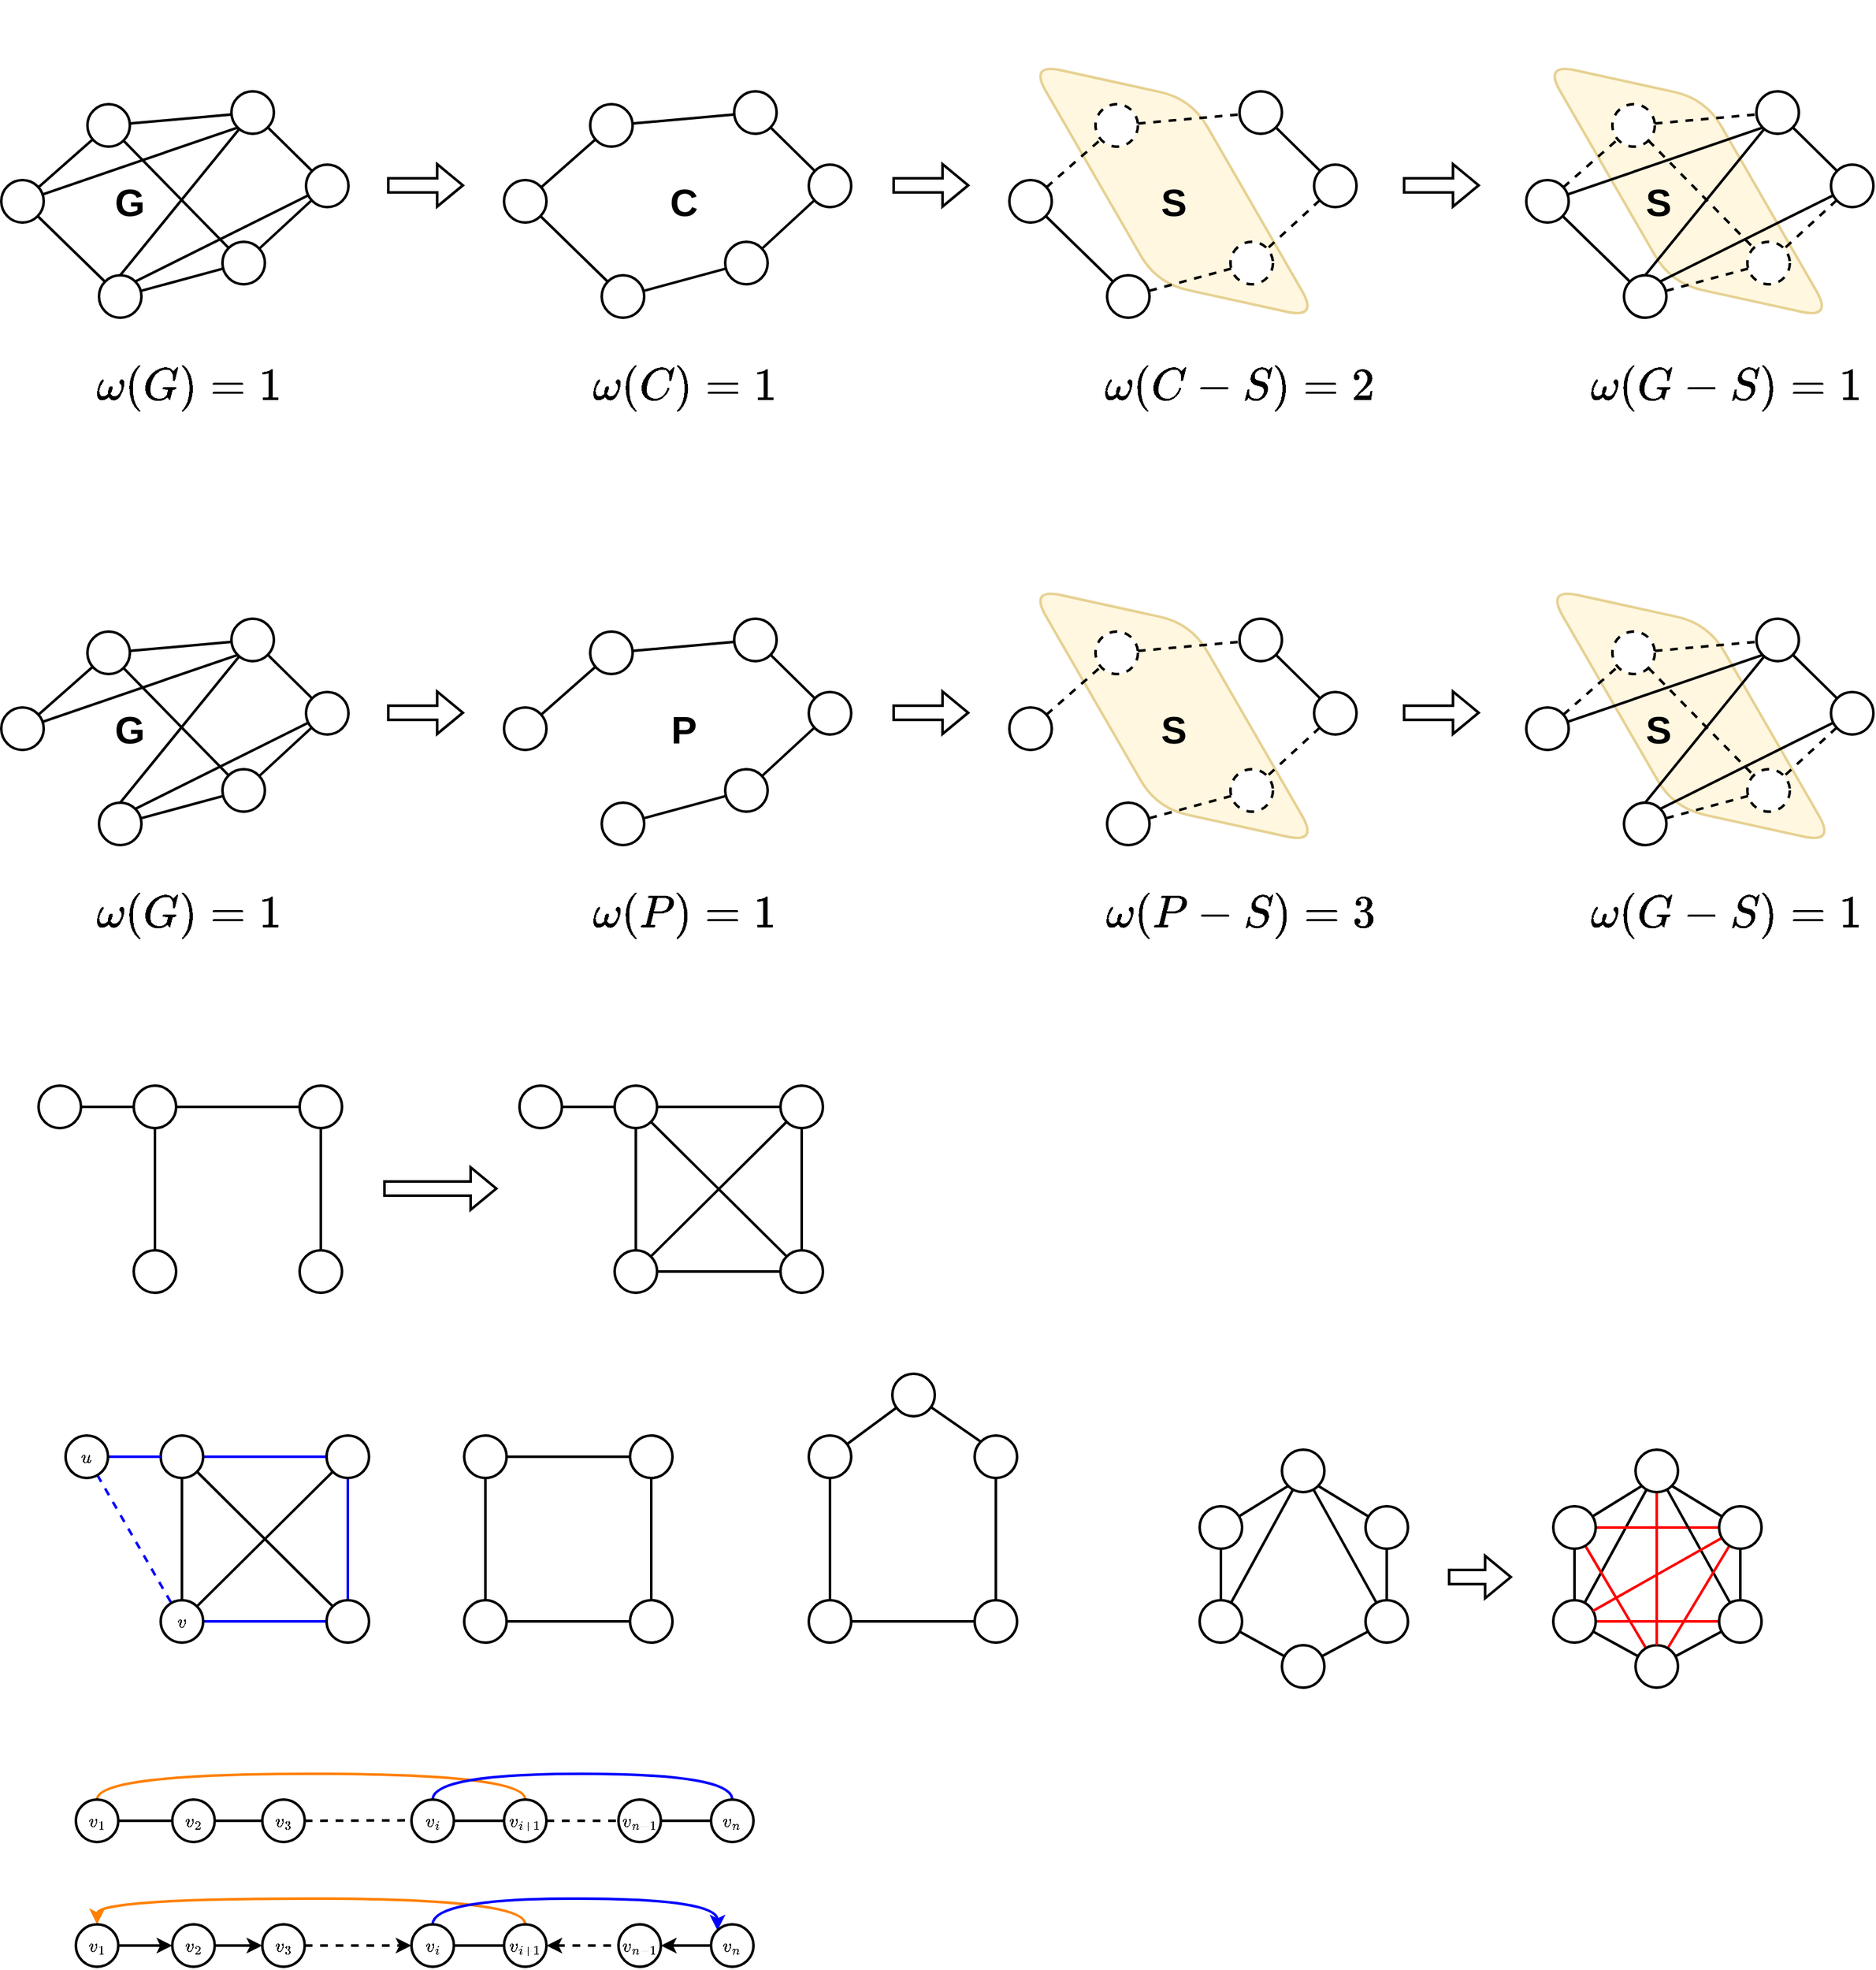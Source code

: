 <mxfile version="15.8.7" type="device"><diagram id="L-z5aXRHLKFnLR1E1AWw" name="第 1 页"><mxGraphModel dx="1248" dy="566" grid="0" gridSize="10" guides="1" tooltips="1" connect="1" arrows="1" fold="1" page="0" pageScale="1" pageWidth="827" pageHeight="1169" math="1" shadow="0"><root><mxCell id="0"/><mxCell id="1" parent="0"/><mxCell id="kMiMfHWSVCb9tK6uyZrd-140" value="" style="shape=parallelogram;perimeter=parallelogramPerimeter;whiteSpace=wrap;html=1;fixedSize=1;strokeWidth=2;size=86.632;rotation=60;fillColor=#fff2cc;strokeColor=#d6b656;rounded=1;arcSize=50;opacity=60;" parent="1" vertex="1"><mxGeometry x="1032" y="703" width="284" height="95" as="geometry"/></mxCell><mxCell id="kMiMfHWSVCb9tK6uyZrd-139" value="" style="shape=parallelogram;perimeter=parallelogramPerimeter;whiteSpace=wrap;html=1;fixedSize=1;strokeWidth=2;size=86.632;rotation=60;fillColor=#fff2cc;strokeColor=#d6b656;rounded=1;arcSize=50;opacity=60;" parent="1" vertex="1"><mxGeometry x="630" y="703" width="284" height="95" as="geometry"/></mxCell><mxCell id="kMiMfHWSVCb9tK6uyZrd-66" value="" style="shape=parallelogram;perimeter=parallelogramPerimeter;whiteSpace=wrap;html=1;fixedSize=1;strokeWidth=2;size=86.632;rotation=60;fillColor=#fff2cc;strokeColor=#d6b656;rounded=1;arcSize=50;opacity=60;" parent="1" vertex="1"><mxGeometry x="1030" y="295" width="284" height="95" as="geometry"/></mxCell><mxCell id="kMiMfHWSVCb9tK6uyZrd-43" value="" style="shape=parallelogram;perimeter=parallelogramPerimeter;whiteSpace=wrap;html=1;fixedSize=1;strokeWidth=2;size=86.632;rotation=60;fillColor=#fff2cc;strokeColor=#d6b656;rounded=1;arcSize=50;opacity=60;" parent="1" vertex="1"><mxGeometry x="630" y="295" width="284" height="95" as="geometry"/></mxCell><mxCell id="kMiMfHWSVCb9tK6uyZrd-7" style="rounded=0;orthogonalLoop=1;jettySize=auto;html=1;endArrow=none;endFill=0;strokeWidth=2;" parent="1" source="kMiMfHWSVCb9tK6uyZrd-1" target="kMiMfHWSVCb9tK6uyZrd-2" edge="1"><mxGeometry relative="1" as="geometry"/></mxCell><mxCell id="kMiMfHWSVCb9tK6uyZrd-1" value="" style="ellipse;whiteSpace=wrap;html=1;aspect=fixed;strokeWidth=2;" parent="1" vertex="1"><mxGeometry x="318" y="275" width="33" height="33" as="geometry"/></mxCell><mxCell id="kMiMfHWSVCb9tK6uyZrd-8" style="edgeStyle=none;rounded=0;orthogonalLoop=1;jettySize=auto;html=1;endArrow=none;endFill=0;strokeWidth=2;" parent="1" source="kMiMfHWSVCb9tK6uyZrd-2" target="kMiMfHWSVCb9tK6uyZrd-3" edge="1"><mxGeometry relative="1" as="geometry"/></mxCell><mxCell id="kMiMfHWSVCb9tK6uyZrd-2" value="" style="ellipse;whiteSpace=wrap;html=1;aspect=fixed;strokeWidth=2;" parent="1" vertex="1"><mxGeometry x="430" y="265" width="33" height="33" as="geometry"/></mxCell><mxCell id="kMiMfHWSVCb9tK6uyZrd-9" style="edgeStyle=none;rounded=0;orthogonalLoop=1;jettySize=auto;html=1;endArrow=none;endFill=0;strokeWidth=2;" parent="1" source="kMiMfHWSVCb9tK6uyZrd-3" target="kMiMfHWSVCb9tK6uyZrd-4" edge="1"><mxGeometry relative="1" as="geometry"/></mxCell><mxCell id="kMiMfHWSVCb9tK6uyZrd-3" value="" style="ellipse;whiteSpace=wrap;html=1;aspect=fixed;strokeWidth=2;" parent="1" vertex="1"><mxGeometry x="488" y="322" width="33" height="33" as="geometry"/></mxCell><mxCell id="kMiMfHWSVCb9tK6uyZrd-10" style="edgeStyle=none;rounded=0;orthogonalLoop=1;jettySize=auto;html=1;endArrow=none;endFill=0;strokeWidth=2;" parent="1" source="kMiMfHWSVCb9tK6uyZrd-4" target="kMiMfHWSVCb9tK6uyZrd-5" edge="1"><mxGeometry relative="1" as="geometry"/></mxCell><mxCell id="kMiMfHWSVCb9tK6uyZrd-4" value="" style="ellipse;whiteSpace=wrap;html=1;aspect=fixed;strokeWidth=2;" parent="1" vertex="1"><mxGeometry x="423" y="382" width="33" height="33" as="geometry"/></mxCell><mxCell id="kMiMfHWSVCb9tK6uyZrd-11" style="edgeStyle=none;rounded=0;orthogonalLoop=1;jettySize=auto;html=1;endArrow=none;endFill=0;strokeWidth=2;" parent="1" source="kMiMfHWSVCb9tK6uyZrd-5" target="kMiMfHWSVCb9tK6uyZrd-6" edge="1"><mxGeometry relative="1" as="geometry"/></mxCell><mxCell id="kMiMfHWSVCb9tK6uyZrd-5" value="" style="ellipse;whiteSpace=wrap;html=1;aspect=fixed;strokeWidth=2;" parent="1" vertex="1"><mxGeometry x="327" y="408" width="33" height="33" as="geometry"/></mxCell><mxCell id="kMiMfHWSVCb9tK6uyZrd-12" style="edgeStyle=none;rounded=0;orthogonalLoop=1;jettySize=auto;html=1;endArrow=none;endFill=0;strokeWidth=2;" parent="1" source="kMiMfHWSVCb9tK6uyZrd-6" target="kMiMfHWSVCb9tK6uyZrd-1" edge="1"><mxGeometry relative="1" as="geometry"/></mxCell><mxCell id="kMiMfHWSVCb9tK6uyZrd-6" value="" style="ellipse;whiteSpace=wrap;html=1;aspect=fixed;strokeWidth=2;" parent="1" vertex="1"><mxGeometry x="251" y="334" width="33" height="33" as="geometry"/></mxCell><mxCell id="kMiMfHWSVCb9tK6uyZrd-13" style="rounded=0;orthogonalLoop=1;jettySize=auto;html=1;endArrow=none;endFill=0;strokeWidth=2;" parent="1" source="kMiMfHWSVCb9tK6uyZrd-14" target="kMiMfHWSVCb9tK6uyZrd-16" edge="1"><mxGeometry relative="1" as="geometry"/></mxCell><mxCell id="kMiMfHWSVCb9tK6uyZrd-26" style="edgeStyle=none;rounded=0;orthogonalLoop=1;jettySize=auto;html=1;entryX=0;entryY=0;entryDx=0;entryDy=0;endArrow=none;endFill=0;strokeWidth=2;" parent="1" source="kMiMfHWSVCb9tK6uyZrd-14" target="kMiMfHWSVCb9tK6uyZrd-20" edge="1"><mxGeometry relative="1" as="geometry"/></mxCell><mxCell id="kMiMfHWSVCb9tK6uyZrd-14" value="" style="ellipse;whiteSpace=wrap;html=1;aspect=fixed;strokeWidth=2;" parent="1" vertex="1"><mxGeometry x="-73" y="275" width="33" height="33" as="geometry"/></mxCell><mxCell id="kMiMfHWSVCb9tK6uyZrd-15" style="edgeStyle=none;rounded=0;orthogonalLoop=1;jettySize=auto;html=1;endArrow=none;endFill=0;strokeWidth=2;" parent="1" source="kMiMfHWSVCb9tK6uyZrd-16" target="kMiMfHWSVCb9tK6uyZrd-18" edge="1"><mxGeometry relative="1" as="geometry"/></mxCell><mxCell id="kMiMfHWSVCb9tK6uyZrd-25" style="edgeStyle=none;rounded=0;orthogonalLoop=1;jettySize=auto;html=1;entryX=0.5;entryY=0;entryDx=0;entryDy=0;endArrow=none;endFill=0;strokeWidth=2;" parent="1" source="kMiMfHWSVCb9tK6uyZrd-16" target="kMiMfHWSVCb9tK6uyZrd-22" edge="1"><mxGeometry relative="1" as="geometry"/></mxCell><mxCell id="kMiMfHWSVCb9tK6uyZrd-16" value="" style="ellipse;whiteSpace=wrap;html=1;aspect=fixed;strokeWidth=2;" parent="1" vertex="1"><mxGeometry x="39" y="265" width="33" height="33" as="geometry"/></mxCell><mxCell id="kMiMfHWSVCb9tK6uyZrd-17" style="edgeStyle=none;rounded=0;orthogonalLoop=1;jettySize=auto;html=1;endArrow=none;endFill=0;strokeWidth=2;" parent="1" source="kMiMfHWSVCb9tK6uyZrd-18" target="kMiMfHWSVCb9tK6uyZrd-20" edge="1"><mxGeometry relative="1" as="geometry"/></mxCell><mxCell id="kMiMfHWSVCb9tK6uyZrd-28" style="edgeStyle=none;rounded=0;orthogonalLoop=1;jettySize=auto;html=1;entryX=1;entryY=0;entryDx=0;entryDy=0;endArrow=none;endFill=0;strokeWidth=2;" parent="1" source="kMiMfHWSVCb9tK6uyZrd-18" target="kMiMfHWSVCb9tK6uyZrd-22" edge="1"><mxGeometry relative="1" as="geometry"/></mxCell><mxCell id="kMiMfHWSVCb9tK6uyZrd-18" value="" style="ellipse;whiteSpace=wrap;html=1;aspect=fixed;strokeWidth=2;" parent="1" vertex="1"><mxGeometry x="97" y="322" width="33" height="33" as="geometry"/></mxCell><mxCell id="kMiMfHWSVCb9tK6uyZrd-19" style="edgeStyle=none;rounded=0;orthogonalLoop=1;jettySize=auto;html=1;endArrow=none;endFill=0;strokeWidth=2;" parent="1" source="kMiMfHWSVCb9tK6uyZrd-20" target="kMiMfHWSVCb9tK6uyZrd-22" edge="1"><mxGeometry relative="1" as="geometry"/></mxCell><mxCell id="kMiMfHWSVCb9tK6uyZrd-20" value="" style="ellipse;whiteSpace=wrap;html=1;aspect=fixed;strokeWidth=2;" parent="1" vertex="1"><mxGeometry x="32" y="382" width="33" height="33" as="geometry"/></mxCell><mxCell id="kMiMfHWSVCb9tK6uyZrd-21" style="edgeStyle=none;rounded=0;orthogonalLoop=1;jettySize=auto;html=1;endArrow=none;endFill=0;strokeWidth=2;" parent="1" source="kMiMfHWSVCb9tK6uyZrd-22" target="kMiMfHWSVCb9tK6uyZrd-24" edge="1"><mxGeometry relative="1" as="geometry"/></mxCell><mxCell id="kMiMfHWSVCb9tK6uyZrd-22" value="" style="ellipse;whiteSpace=wrap;html=1;aspect=fixed;strokeWidth=2;" parent="1" vertex="1"><mxGeometry x="-64" y="408" width="33" height="33" as="geometry"/></mxCell><mxCell id="kMiMfHWSVCb9tK6uyZrd-23" style="edgeStyle=none;rounded=0;orthogonalLoop=1;jettySize=auto;html=1;endArrow=none;endFill=0;strokeWidth=2;" parent="1" source="kMiMfHWSVCb9tK6uyZrd-24" target="kMiMfHWSVCb9tK6uyZrd-14" edge="1"><mxGeometry relative="1" as="geometry"/></mxCell><mxCell id="kMiMfHWSVCb9tK6uyZrd-27" style="edgeStyle=none;rounded=0;orthogonalLoop=1;jettySize=auto;html=1;entryX=0;entryY=1;entryDx=0;entryDy=0;endArrow=none;endFill=0;strokeWidth=2;" parent="1" source="kMiMfHWSVCb9tK6uyZrd-24" target="kMiMfHWSVCb9tK6uyZrd-16" edge="1"><mxGeometry relative="1" as="geometry"/></mxCell><mxCell id="kMiMfHWSVCb9tK6uyZrd-24" value="" style="ellipse;whiteSpace=wrap;html=1;aspect=fixed;strokeWidth=2;" parent="1" vertex="1"><mxGeometry x="-140" y="334" width="33" height="33" as="geometry"/></mxCell><mxCell id="kMiMfHWSVCb9tK6uyZrd-29" value="" style="shape=flexArrow;endArrow=classic;html=1;rounded=0;strokeWidth=2;" parent="1" edge="1"><mxGeometry width="50" height="50" relative="1" as="geometry"><mxPoint x="160" y="338.08" as="sourcePoint"/><mxPoint x="220" y="338.08" as="targetPoint"/></mxGeometry></mxCell><mxCell id="kMiMfHWSVCb9tK6uyZrd-30" style="rounded=0;orthogonalLoop=1;jettySize=auto;html=1;endArrow=none;endFill=0;strokeWidth=2;dashed=1;" parent="1" source="kMiMfHWSVCb9tK6uyZrd-31" target="kMiMfHWSVCb9tK6uyZrd-33" edge="1"><mxGeometry relative="1" as="geometry"/></mxCell><mxCell id="kMiMfHWSVCb9tK6uyZrd-31" value="" style="ellipse;whiteSpace=wrap;html=1;aspect=fixed;strokeWidth=2;dashed=1;" parent="1" vertex="1"><mxGeometry x="711" y="275" width="33" height="33" as="geometry"/></mxCell><mxCell id="kMiMfHWSVCb9tK6uyZrd-32" style="edgeStyle=none;rounded=0;orthogonalLoop=1;jettySize=auto;html=1;endArrow=none;endFill=0;strokeWidth=2;" parent="1" source="kMiMfHWSVCb9tK6uyZrd-33" target="kMiMfHWSVCb9tK6uyZrd-35" edge="1"><mxGeometry relative="1" as="geometry"/></mxCell><mxCell id="kMiMfHWSVCb9tK6uyZrd-33" value="" style="ellipse;whiteSpace=wrap;html=1;aspect=fixed;strokeWidth=2;" parent="1" vertex="1"><mxGeometry x="823" y="265" width="33" height="33" as="geometry"/></mxCell><mxCell id="kMiMfHWSVCb9tK6uyZrd-34" style="edgeStyle=none;rounded=0;orthogonalLoop=1;jettySize=auto;html=1;endArrow=none;endFill=0;strokeWidth=2;dashed=1;" parent="1" source="kMiMfHWSVCb9tK6uyZrd-35" target="kMiMfHWSVCb9tK6uyZrd-37" edge="1"><mxGeometry relative="1" as="geometry"/></mxCell><mxCell id="kMiMfHWSVCb9tK6uyZrd-35" value="" style="ellipse;whiteSpace=wrap;html=1;aspect=fixed;strokeWidth=2;" parent="1" vertex="1"><mxGeometry x="881" y="322" width="33" height="33" as="geometry"/></mxCell><mxCell id="kMiMfHWSVCb9tK6uyZrd-36" style="edgeStyle=none;rounded=0;orthogonalLoop=1;jettySize=auto;html=1;endArrow=none;endFill=0;strokeWidth=2;dashed=1;" parent="1" source="kMiMfHWSVCb9tK6uyZrd-37" target="kMiMfHWSVCb9tK6uyZrd-39" edge="1"><mxGeometry relative="1" as="geometry"/></mxCell><mxCell id="kMiMfHWSVCb9tK6uyZrd-37" value="" style="ellipse;whiteSpace=wrap;html=1;aspect=fixed;strokeWidth=2;dashed=1;" parent="1" vertex="1"><mxGeometry x="816" y="382" width="33" height="33" as="geometry"/></mxCell><mxCell id="kMiMfHWSVCb9tK6uyZrd-38" style="edgeStyle=none;rounded=0;orthogonalLoop=1;jettySize=auto;html=1;endArrow=none;endFill=0;strokeWidth=2;" parent="1" source="kMiMfHWSVCb9tK6uyZrd-39" target="kMiMfHWSVCb9tK6uyZrd-41" edge="1"><mxGeometry relative="1" as="geometry"/></mxCell><mxCell id="kMiMfHWSVCb9tK6uyZrd-39" value="" style="ellipse;whiteSpace=wrap;html=1;aspect=fixed;strokeWidth=2;" parent="1" vertex="1"><mxGeometry x="720" y="408" width="33" height="33" as="geometry"/></mxCell><mxCell id="kMiMfHWSVCb9tK6uyZrd-40" style="edgeStyle=none;rounded=0;orthogonalLoop=1;jettySize=auto;html=1;endArrow=none;endFill=0;strokeWidth=2;dashed=1;" parent="1" source="kMiMfHWSVCb9tK6uyZrd-41" target="kMiMfHWSVCb9tK6uyZrd-31" edge="1"><mxGeometry relative="1" as="geometry"/></mxCell><mxCell id="kMiMfHWSVCb9tK6uyZrd-41" value="" style="ellipse;whiteSpace=wrap;html=1;aspect=fixed;strokeWidth=2;" parent="1" vertex="1"><mxGeometry x="644" y="334" width="33" height="33" as="geometry"/></mxCell><mxCell id="kMiMfHWSVCb9tK6uyZrd-42" value="" style="shape=flexArrow;endArrow=classic;html=1;rounded=0;strokeWidth=2;" parent="1" edge="1"><mxGeometry width="50" height="50" relative="1" as="geometry"><mxPoint x="553" y="338.08" as="sourcePoint"/><mxPoint x="613" y="338.08" as="targetPoint"/></mxGeometry></mxCell><mxCell id="kMiMfHWSVCb9tK6uyZrd-44" value="&lt;font style=&quot;font-size: 30px&quot;&gt;&lt;b&gt;S&lt;/b&gt;&lt;/font&gt;" style="text;html=1;strokeColor=none;fillColor=none;align=center;verticalAlign=middle;whiteSpace=wrap;rounded=0;" parent="1" vertex="1"><mxGeometry x="760" y="335.5" width="24" height="30" as="geometry"/></mxCell><mxCell id="kMiMfHWSVCb9tK6uyZrd-46" value="&lt;span style=&quot;font-size: 30px&quot;&gt;&lt;b&gt;C&lt;/b&gt;&lt;/span&gt;" style="text;html=1;strokeColor=none;fillColor=none;align=center;verticalAlign=middle;whiteSpace=wrap;rounded=0;" parent="1" vertex="1"><mxGeometry x="379" y="335.5" width="24" height="30" as="geometry"/></mxCell><mxCell id="kMiMfHWSVCb9tK6uyZrd-47" value="&lt;span style=&quot;font-size: 30px&quot;&gt;&lt;b&gt;G&lt;/b&gt;&lt;/span&gt;" style="text;html=1;strokeColor=none;fillColor=none;align=center;verticalAlign=middle;whiteSpace=wrap;rounded=0;" parent="1" vertex="1"><mxGeometry x="-52" y="335.5" width="24" height="30" as="geometry"/></mxCell><mxCell id="kMiMfHWSVCb9tK6uyZrd-48" style="rounded=0;orthogonalLoop=1;jettySize=auto;html=1;endArrow=none;endFill=0;strokeWidth=2;dashed=1;" parent="1" source="kMiMfHWSVCb9tK6uyZrd-50" target="kMiMfHWSVCb9tK6uyZrd-53" edge="1"><mxGeometry relative="1" as="geometry"/></mxCell><mxCell id="kMiMfHWSVCb9tK6uyZrd-49" style="edgeStyle=none;rounded=0;orthogonalLoop=1;jettySize=auto;html=1;entryX=0;entryY=0;entryDx=0;entryDy=0;endArrow=none;endFill=0;strokeWidth=2;dashed=1;" parent="1" source="kMiMfHWSVCb9tK6uyZrd-50" target="kMiMfHWSVCb9tK6uyZrd-58" edge="1"><mxGeometry relative="1" as="geometry"/></mxCell><mxCell id="kMiMfHWSVCb9tK6uyZrd-50" value="" style="ellipse;whiteSpace=wrap;html=1;aspect=fixed;strokeWidth=2;dashed=1;" parent="1" vertex="1"><mxGeometry x="1113" y="275" width="33" height="33" as="geometry"/></mxCell><mxCell id="kMiMfHWSVCb9tK6uyZrd-51" style="edgeStyle=none;rounded=0;orthogonalLoop=1;jettySize=auto;html=1;endArrow=none;endFill=0;strokeWidth=2;" parent="1" source="kMiMfHWSVCb9tK6uyZrd-53" target="kMiMfHWSVCb9tK6uyZrd-56" edge="1"><mxGeometry relative="1" as="geometry"/></mxCell><mxCell id="kMiMfHWSVCb9tK6uyZrd-52" style="edgeStyle=none;rounded=0;orthogonalLoop=1;jettySize=auto;html=1;entryX=0.5;entryY=0;entryDx=0;entryDy=0;endArrow=none;endFill=0;strokeWidth=2;" parent="1" source="kMiMfHWSVCb9tK6uyZrd-53" target="kMiMfHWSVCb9tK6uyZrd-60" edge="1"><mxGeometry relative="1" as="geometry"/></mxCell><mxCell id="kMiMfHWSVCb9tK6uyZrd-53" value="" style="ellipse;whiteSpace=wrap;html=1;aspect=fixed;strokeWidth=2;" parent="1" vertex="1"><mxGeometry x="1225" y="265" width="33" height="33" as="geometry"/></mxCell><mxCell id="kMiMfHWSVCb9tK6uyZrd-54" style="edgeStyle=none;rounded=0;orthogonalLoop=1;jettySize=auto;html=1;endArrow=none;endFill=0;strokeWidth=2;dashed=1;" parent="1" source="kMiMfHWSVCb9tK6uyZrd-56" target="kMiMfHWSVCb9tK6uyZrd-58" edge="1"><mxGeometry relative="1" as="geometry"/></mxCell><mxCell id="kMiMfHWSVCb9tK6uyZrd-55" style="edgeStyle=none;rounded=0;orthogonalLoop=1;jettySize=auto;html=1;entryX=1;entryY=0;entryDx=0;entryDy=0;endArrow=none;endFill=0;strokeWidth=2;" parent="1" source="kMiMfHWSVCb9tK6uyZrd-56" target="kMiMfHWSVCb9tK6uyZrd-60" edge="1"><mxGeometry relative="1" as="geometry"/></mxCell><mxCell id="kMiMfHWSVCb9tK6uyZrd-56" value="" style="ellipse;whiteSpace=wrap;html=1;aspect=fixed;strokeWidth=2;" parent="1" vertex="1"><mxGeometry x="1283" y="322" width="33" height="33" as="geometry"/></mxCell><mxCell id="kMiMfHWSVCb9tK6uyZrd-57" style="edgeStyle=none;rounded=0;orthogonalLoop=1;jettySize=auto;html=1;endArrow=none;endFill=0;strokeWidth=2;dashed=1;" parent="1" source="kMiMfHWSVCb9tK6uyZrd-58" target="kMiMfHWSVCb9tK6uyZrd-60" edge="1"><mxGeometry relative="1" as="geometry"/></mxCell><mxCell id="kMiMfHWSVCb9tK6uyZrd-58" value="" style="ellipse;whiteSpace=wrap;html=1;aspect=fixed;strokeWidth=2;dashed=1;" parent="1" vertex="1"><mxGeometry x="1218" y="382" width="33" height="33" as="geometry"/></mxCell><mxCell id="kMiMfHWSVCb9tK6uyZrd-59" style="edgeStyle=none;rounded=0;orthogonalLoop=1;jettySize=auto;html=1;endArrow=none;endFill=0;strokeWidth=2;" parent="1" source="kMiMfHWSVCb9tK6uyZrd-60" target="kMiMfHWSVCb9tK6uyZrd-63" edge="1"><mxGeometry relative="1" as="geometry"/></mxCell><mxCell id="kMiMfHWSVCb9tK6uyZrd-60" value="" style="ellipse;whiteSpace=wrap;html=1;aspect=fixed;strokeWidth=2;" parent="1" vertex="1"><mxGeometry x="1122" y="408" width="33" height="33" as="geometry"/></mxCell><mxCell id="kMiMfHWSVCb9tK6uyZrd-61" style="edgeStyle=none;rounded=0;orthogonalLoop=1;jettySize=auto;html=1;endArrow=none;endFill=0;strokeWidth=2;dashed=1;" parent="1" source="kMiMfHWSVCb9tK6uyZrd-63" target="kMiMfHWSVCb9tK6uyZrd-50" edge="1"><mxGeometry relative="1" as="geometry"/></mxCell><mxCell id="kMiMfHWSVCb9tK6uyZrd-62" style="edgeStyle=none;rounded=0;orthogonalLoop=1;jettySize=auto;html=1;entryX=0;entryY=1;entryDx=0;entryDy=0;endArrow=none;endFill=0;strokeWidth=2;" parent="1" source="kMiMfHWSVCb9tK6uyZrd-63" target="kMiMfHWSVCb9tK6uyZrd-53" edge="1"><mxGeometry relative="1" as="geometry"/></mxCell><mxCell id="kMiMfHWSVCb9tK6uyZrd-63" value="" style="ellipse;whiteSpace=wrap;html=1;aspect=fixed;strokeWidth=2;" parent="1" vertex="1"><mxGeometry x="1046" y="334" width="33" height="33" as="geometry"/></mxCell><mxCell id="kMiMfHWSVCb9tK6uyZrd-65" value="" style="shape=flexArrow;endArrow=classic;html=1;rounded=0;strokeWidth=2;" parent="1" edge="1"><mxGeometry width="50" height="50" relative="1" as="geometry"><mxPoint x="950" y="338.08" as="sourcePoint"/><mxPoint x="1010" y="338.08" as="targetPoint"/></mxGeometry></mxCell><mxCell id="kMiMfHWSVCb9tK6uyZrd-67" value="&lt;font style=&quot;font-size: 30px&quot;&gt;&lt;b&gt;S&lt;/b&gt;&lt;/font&gt;" style="text;html=1;strokeColor=none;fillColor=none;align=center;verticalAlign=middle;whiteSpace=wrap;rounded=0;" parent="1" vertex="1"><mxGeometry x="1137" y="335.5" width="24" height="30" as="geometry"/></mxCell><mxCell id="kMiMfHWSVCb9tK6uyZrd-68" value="&lt;span style=&quot;font-size: 30px&quot;&gt;&lt;b&gt;$$\omega(G)=1$$&lt;/b&gt;&lt;/span&gt;" style="text;html=1;strokeColor=none;fillColor=none;align=center;verticalAlign=middle;whiteSpace=wrap;rounded=0;" parent="1" vertex="1"><mxGeometry x="-73" y="480" width="159" height="30" as="geometry"/></mxCell><mxCell id="kMiMfHWSVCb9tK6uyZrd-69" value="&lt;span style=&quot;font-size: 30px&quot;&gt;&lt;b&gt;$$\omega(C)=1$$&lt;/b&gt;&lt;/span&gt;" style="text;html=1;strokeColor=none;fillColor=none;align=center;verticalAlign=middle;whiteSpace=wrap;rounded=0;" parent="1" vertex="1"><mxGeometry x="311.5" y="480" width="159" height="30" as="geometry"/></mxCell><mxCell id="kMiMfHWSVCb9tK6uyZrd-70" value="&lt;span style=&quot;font-size: 30px&quot;&gt;&lt;b&gt;$$\omega(C-S)=2$$&lt;/b&gt;&lt;/span&gt;" style="text;html=1;strokeColor=none;fillColor=none;align=center;verticalAlign=middle;whiteSpace=wrap;rounded=0;" parent="1" vertex="1"><mxGeometry x="744" y="480" width="159" height="30" as="geometry"/></mxCell><mxCell id="kMiMfHWSVCb9tK6uyZrd-71" value="&lt;span style=&quot;font-size: 30px&quot;&gt;&lt;b&gt;$$\omega(G-S)=1$$&lt;/b&gt;&lt;/span&gt;" style="text;html=1;strokeColor=none;fillColor=none;align=center;verticalAlign=middle;whiteSpace=wrap;rounded=0;" parent="1" vertex="1"><mxGeometry x="1122" y="480" width="159" height="30" as="geometry"/></mxCell><mxCell id="kMiMfHWSVCb9tK6uyZrd-72" style="rounded=0;orthogonalLoop=1;jettySize=auto;html=1;endArrow=none;endFill=0;strokeWidth=2;" parent="1" source="kMiMfHWSVCb9tK6uyZrd-73" target="kMiMfHWSVCb9tK6uyZrd-75" edge="1"><mxGeometry relative="1" as="geometry"/></mxCell><mxCell id="kMiMfHWSVCb9tK6uyZrd-73" value="" style="ellipse;whiteSpace=wrap;html=1;aspect=fixed;strokeWidth=2;" parent="1" vertex="1"><mxGeometry x="318" y="685" width="33" height="33" as="geometry"/></mxCell><mxCell id="kMiMfHWSVCb9tK6uyZrd-74" style="edgeStyle=none;rounded=0;orthogonalLoop=1;jettySize=auto;html=1;endArrow=none;endFill=0;strokeWidth=2;" parent="1" source="kMiMfHWSVCb9tK6uyZrd-75" target="kMiMfHWSVCb9tK6uyZrd-77" edge="1"><mxGeometry relative="1" as="geometry"/></mxCell><mxCell id="kMiMfHWSVCb9tK6uyZrd-75" value="" style="ellipse;whiteSpace=wrap;html=1;aspect=fixed;strokeWidth=2;" parent="1" vertex="1"><mxGeometry x="430" y="675" width="33" height="33" as="geometry"/></mxCell><mxCell id="kMiMfHWSVCb9tK6uyZrd-76" style="edgeStyle=none;rounded=0;orthogonalLoop=1;jettySize=auto;html=1;endArrow=none;endFill=0;strokeWidth=2;" parent="1" source="kMiMfHWSVCb9tK6uyZrd-77" target="kMiMfHWSVCb9tK6uyZrd-79" edge="1"><mxGeometry relative="1" as="geometry"/></mxCell><mxCell id="kMiMfHWSVCb9tK6uyZrd-77" value="" style="ellipse;whiteSpace=wrap;html=1;aspect=fixed;strokeWidth=2;" parent="1" vertex="1"><mxGeometry x="488" y="732" width="33" height="33" as="geometry"/></mxCell><mxCell id="kMiMfHWSVCb9tK6uyZrd-78" style="edgeStyle=none;rounded=0;orthogonalLoop=1;jettySize=auto;html=1;endArrow=none;endFill=0;strokeWidth=2;" parent="1" source="kMiMfHWSVCb9tK6uyZrd-79" target="kMiMfHWSVCb9tK6uyZrd-81" edge="1"><mxGeometry relative="1" as="geometry"/></mxCell><mxCell id="kMiMfHWSVCb9tK6uyZrd-79" value="" style="ellipse;whiteSpace=wrap;html=1;aspect=fixed;strokeWidth=2;" parent="1" vertex="1"><mxGeometry x="423" y="792" width="33" height="33" as="geometry"/></mxCell><mxCell id="kMiMfHWSVCb9tK6uyZrd-81" value="" style="ellipse;whiteSpace=wrap;html=1;aspect=fixed;strokeWidth=2;" parent="1" vertex="1"><mxGeometry x="327" y="818" width="33" height="33" as="geometry"/></mxCell><mxCell id="kMiMfHWSVCb9tK6uyZrd-82" style="edgeStyle=none;rounded=0;orthogonalLoop=1;jettySize=auto;html=1;endArrow=none;endFill=0;strokeWidth=2;" parent="1" source="kMiMfHWSVCb9tK6uyZrd-83" target="kMiMfHWSVCb9tK6uyZrd-73" edge="1"><mxGeometry relative="1" as="geometry"/></mxCell><mxCell id="kMiMfHWSVCb9tK6uyZrd-83" value="" style="ellipse;whiteSpace=wrap;html=1;aspect=fixed;strokeWidth=2;" parent="1" vertex="1"><mxGeometry x="251" y="744" width="33" height="33" as="geometry"/></mxCell><mxCell id="kMiMfHWSVCb9tK6uyZrd-84" style="rounded=0;orthogonalLoop=1;jettySize=auto;html=1;endArrow=none;endFill=0;strokeWidth=2;" parent="1" source="kMiMfHWSVCb9tK6uyZrd-86" target="kMiMfHWSVCb9tK6uyZrd-89" edge="1"><mxGeometry relative="1" as="geometry"/></mxCell><mxCell id="kMiMfHWSVCb9tK6uyZrd-85" style="edgeStyle=none;rounded=0;orthogonalLoop=1;jettySize=auto;html=1;entryX=0;entryY=0;entryDx=0;entryDy=0;endArrow=none;endFill=0;strokeWidth=2;" parent="1" source="kMiMfHWSVCb9tK6uyZrd-86" target="kMiMfHWSVCb9tK6uyZrd-94" edge="1"><mxGeometry relative="1" as="geometry"/></mxCell><mxCell id="kMiMfHWSVCb9tK6uyZrd-86" value="" style="ellipse;whiteSpace=wrap;html=1;aspect=fixed;strokeWidth=2;" parent="1" vertex="1"><mxGeometry x="-73" y="685" width="33" height="33" as="geometry"/></mxCell><mxCell id="kMiMfHWSVCb9tK6uyZrd-87" style="edgeStyle=none;rounded=0;orthogonalLoop=1;jettySize=auto;html=1;endArrow=none;endFill=0;strokeWidth=2;" parent="1" source="kMiMfHWSVCb9tK6uyZrd-89" target="kMiMfHWSVCb9tK6uyZrd-92" edge="1"><mxGeometry relative="1" as="geometry"/></mxCell><mxCell id="kMiMfHWSVCb9tK6uyZrd-88" style="edgeStyle=none;rounded=0;orthogonalLoop=1;jettySize=auto;html=1;entryX=0.5;entryY=0;entryDx=0;entryDy=0;endArrow=none;endFill=0;strokeWidth=2;" parent="1" source="kMiMfHWSVCb9tK6uyZrd-89" target="kMiMfHWSVCb9tK6uyZrd-96" edge="1"><mxGeometry relative="1" as="geometry"/></mxCell><mxCell id="kMiMfHWSVCb9tK6uyZrd-89" value="" style="ellipse;whiteSpace=wrap;html=1;aspect=fixed;strokeWidth=2;" parent="1" vertex="1"><mxGeometry x="39" y="675" width="33" height="33" as="geometry"/></mxCell><mxCell id="kMiMfHWSVCb9tK6uyZrd-90" style="edgeStyle=none;rounded=0;orthogonalLoop=1;jettySize=auto;html=1;endArrow=none;endFill=0;strokeWidth=2;" parent="1" source="kMiMfHWSVCb9tK6uyZrd-92" target="kMiMfHWSVCb9tK6uyZrd-94" edge="1"><mxGeometry relative="1" as="geometry"/></mxCell><mxCell id="kMiMfHWSVCb9tK6uyZrd-91" style="edgeStyle=none;rounded=0;orthogonalLoop=1;jettySize=auto;html=1;entryX=1;entryY=0;entryDx=0;entryDy=0;endArrow=none;endFill=0;strokeWidth=2;" parent="1" source="kMiMfHWSVCb9tK6uyZrd-92" target="kMiMfHWSVCb9tK6uyZrd-96" edge="1"><mxGeometry relative="1" as="geometry"/></mxCell><mxCell id="kMiMfHWSVCb9tK6uyZrd-92" value="" style="ellipse;whiteSpace=wrap;html=1;aspect=fixed;strokeWidth=2;" parent="1" vertex="1"><mxGeometry x="97" y="732" width="33" height="33" as="geometry"/></mxCell><mxCell id="kMiMfHWSVCb9tK6uyZrd-93" style="edgeStyle=none;rounded=0;orthogonalLoop=1;jettySize=auto;html=1;endArrow=none;endFill=0;strokeWidth=2;" parent="1" source="kMiMfHWSVCb9tK6uyZrd-94" target="kMiMfHWSVCb9tK6uyZrd-96" edge="1"><mxGeometry relative="1" as="geometry"/></mxCell><mxCell id="kMiMfHWSVCb9tK6uyZrd-94" value="" style="ellipse;whiteSpace=wrap;html=1;aspect=fixed;strokeWidth=2;" parent="1" vertex="1"><mxGeometry x="32" y="792" width="33" height="33" as="geometry"/></mxCell><mxCell id="kMiMfHWSVCb9tK6uyZrd-96" value="" style="ellipse;whiteSpace=wrap;html=1;aspect=fixed;strokeWidth=2;" parent="1" vertex="1"><mxGeometry x="-64" y="818" width="33" height="33" as="geometry"/></mxCell><mxCell id="kMiMfHWSVCb9tK6uyZrd-97" style="edgeStyle=none;rounded=0;orthogonalLoop=1;jettySize=auto;html=1;endArrow=none;endFill=0;strokeWidth=2;" parent="1" source="kMiMfHWSVCb9tK6uyZrd-99" target="kMiMfHWSVCb9tK6uyZrd-86" edge="1"><mxGeometry relative="1" as="geometry"/></mxCell><mxCell id="kMiMfHWSVCb9tK6uyZrd-98" style="edgeStyle=none;rounded=0;orthogonalLoop=1;jettySize=auto;html=1;entryX=0;entryY=1;entryDx=0;entryDy=0;endArrow=none;endFill=0;strokeWidth=2;" parent="1" source="kMiMfHWSVCb9tK6uyZrd-99" target="kMiMfHWSVCb9tK6uyZrd-89" edge="1"><mxGeometry relative="1" as="geometry"/></mxCell><mxCell id="kMiMfHWSVCb9tK6uyZrd-99" value="" style="ellipse;whiteSpace=wrap;html=1;aspect=fixed;strokeWidth=2;" parent="1" vertex="1"><mxGeometry x="-140" y="744" width="33" height="33" as="geometry"/></mxCell><mxCell id="kMiMfHWSVCb9tK6uyZrd-100" value="" style="shape=flexArrow;endArrow=classic;html=1;rounded=0;strokeWidth=2;" parent="1" edge="1"><mxGeometry width="50" height="50" relative="1" as="geometry"><mxPoint x="160" y="748.08" as="sourcePoint"/><mxPoint x="220" y="748.08" as="targetPoint"/></mxGeometry></mxCell><mxCell id="kMiMfHWSVCb9tK6uyZrd-101" style="rounded=0;orthogonalLoop=1;jettySize=auto;html=1;endArrow=none;endFill=0;strokeWidth=2;dashed=1;" parent="1" source="kMiMfHWSVCb9tK6uyZrd-102" target="kMiMfHWSVCb9tK6uyZrd-104" edge="1"><mxGeometry relative="1" as="geometry"/></mxCell><mxCell id="kMiMfHWSVCb9tK6uyZrd-102" value="" style="ellipse;whiteSpace=wrap;html=1;aspect=fixed;strokeWidth=2;dashed=1;" parent="1" vertex="1"><mxGeometry x="711" y="685" width="33" height="33" as="geometry"/></mxCell><mxCell id="kMiMfHWSVCb9tK6uyZrd-103" style="edgeStyle=none;rounded=0;orthogonalLoop=1;jettySize=auto;html=1;endArrow=none;endFill=0;strokeWidth=2;" parent="1" source="kMiMfHWSVCb9tK6uyZrd-104" target="kMiMfHWSVCb9tK6uyZrd-106" edge="1"><mxGeometry relative="1" as="geometry"/></mxCell><mxCell id="kMiMfHWSVCb9tK6uyZrd-104" value="" style="ellipse;whiteSpace=wrap;html=1;aspect=fixed;strokeWidth=2;" parent="1" vertex="1"><mxGeometry x="823" y="675" width="33" height="33" as="geometry"/></mxCell><mxCell id="kMiMfHWSVCb9tK6uyZrd-105" style="edgeStyle=none;rounded=0;orthogonalLoop=1;jettySize=auto;html=1;endArrow=none;endFill=0;strokeWidth=2;dashed=1;" parent="1" source="kMiMfHWSVCb9tK6uyZrd-106" target="kMiMfHWSVCb9tK6uyZrd-108" edge="1"><mxGeometry relative="1" as="geometry"/></mxCell><mxCell id="kMiMfHWSVCb9tK6uyZrd-106" value="" style="ellipse;whiteSpace=wrap;html=1;aspect=fixed;strokeWidth=2;" parent="1" vertex="1"><mxGeometry x="881" y="732" width="33" height="33" as="geometry"/></mxCell><mxCell id="kMiMfHWSVCb9tK6uyZrd-107" style="edgeStyle=none;rounded=0;orthogonalLoop=1;jettySize=auto;html=1;endArrow=none;endFill=0;strokeWidth=2;dashed=1;" parent="1" source="kMiMfHWSVCb9tK6uyZrd-108" target="kMiMfHWSVCb9tK6uyZrd-110" edge="1"><mxGeometry relative="1" as="geometry"/></mxCell><mxCell id="kMiMfHWSVCb9tK6uyZrd-108" value="" style="ellipse;whiteSpace=wrap;html=1;aspect=fixed;strokeWidth=2;dashed=1;" parent="1" vertex="1"><mxGeometry x="816" y="792" width="33" height="33" as="geometry"/></mxCell><mxCell id="kMiMfHWSVCb9tK6uyZrd-110" value="" style="ellipse;whiteSpace=wrap;html=1;aspect=fixed;strokeWidth=2;" parent="1" vertex="1"><mxGeometry x="720" y="818" width="33" height="33" as="geometry"/></mxCell><mxCell id="kMiMfHWSVCb9tK6uyZrd-111" style="edgeStyle=none;rounded=0;orthogonalLoop=1;jettySize=auto;html=1;endArrow=none;endFill=0;strokeWidth=2;dashed=1;" parent="1" source="kMiMfHWSVCb9tK6uyZrd-112" target="kMiMfHWSVCb9tK6uyZrd-102" edge="1"><mxGeometry relative="1" as="geometry"/></mxCell><mxCell id="kMiMfHWSVCb9tK6uyZrd-112" value="" style="ellipse;whiteSpace=wrap;html=1;aspect=fixed;strokeWidth=2;" parent="1" vertex="1"><mxGeometry x="644" y="744" width="33" height="33" as="geometry"/></mxCell><mxCell id="kMiMfHWSVCb9tK6uyZrd-113" value="" style="shape=flexArrow;endArrow=classic;html=1;rounded=0;strokeWidth=2;" parent="1" edge="1"><mxGeometry width="50" height="50" relative="1" as="geometry"><mxPoint x="553" y="748.08" as="sourcePoint"/><mxPoint x="613" y="748.08" as="targetPoint"/></mxGeometry></mxCell><mxCell id="kMiMfHWSVCb9tK6uyZrd-114" value="&lt;font style=&quot;font-size: 30px&quot;&gt;&lt;b&gt;S&lt;/b&gt;&lt;/font&gt;" style="text;html=1;strokeColor=none;fillColor=none;align=center;verticalAlign=middle;whiteSpace=wrap;rounded=0;" parent="1" vertex="1"><mxGeometry x="760" y="745.5" width="24" height="30" as="geometry"/></mxCell><mxCell id="kMiMfHWSVCb9tK6uyZrd-115" value="&lt;span style=&quot;font-size: 30px&quot;&gt;&lt;b&gt;P&lt;/b&gt;&lt;/span&gt;" style="text;html=1;strokeColor=none;fillColor=none;align=center;verticalAlign=middle;whiteSpace=wrap;rounded=0;" parent="1" vertex="1"><mxGeometry x="379" y="745.5" width="24" height="30" as="geometry"/></mxCell><mxCell id="kMiMfHWSVCb9tK6uyZrd-116" value="&lt;span style=&quot;font-size: 30px&quot;&gt;&lt;b&gt;G&lt;/b&gt;&lt;/span&gt;" style="text;html=1;strokeColor=none;fillColor=none;align=center;verticalAlign=middle;whiteSpace=wrap;rounded=0;" parent="1" vertex="1"><mxGeometry x="-52" y="745.5" width="24" height="30" as="geometry"/></mxCell><mxCell id="kMiMfHWSVCb9tK6uyZrd-117" style="rounded=0;orthogonalLoop=1;jettySize=auto;html=1;endArrow=none;endFill=0;strokeWidth=2;dashed=1;" parent="1" source="kMiMfHWSVCb9tK6uyZrd-119" target="kMiMfHWSVCb9tK6uyZrd-122" edge="1"><mxGeometry relative="1" as="geometry"/></mxCell><mxCell id="kMiMfHWSVCb9tK6uyZrd-118" style="edgeStyle=none;rounded=0;orthogonalLoop=1;jettySize=auto;html=1;entryX=0;entryY=0;entryDx=0;entryDy=0;endArrow=none;endFill=0;strokeWidth=2;dashed=1;" parent="1" source="kMiMfHWSVCb9tK6uyZrd-119" target="kMiMfHWSVCb9tK6uyZrd-127" edge="1"><mxGeometry relative="1" as="geometry"/></mxCell><mxCell id="kMiMfHWSVCb9tK6uyZrd-119" value="" style="ellipse;whiteSpace=wrap;html=1;aspect=fixed;strokeWidth=2;dashed=1;" parent="1" vertex="1"><mxGeometry x="1113" y="685" width="33" height="33" as="geometry"/></mxCell><mxCell id="kMiMfHWSVCb9tK6uyZrd-120" style="edgeStyle=none;rounded=0;orthogonalLoop=1;jettySize=auto;html=1;endArrow=none;endFill=0;strokeWidth=2;" parent="1" source="kMiMfHWSVCb9tK6uyZrd-122" target="kMiMfHWSVCb9tK6uyZrd-125" edge="1"><mxGeometry relative="1" as="geometry"/></mxCell><mxCell id="kMiMfHWSVCb9tK6uyZrd-121" style="edgeStyle=none;rounded=0;orthogonalLoop=1;jettySize=auto;html=1;entryX=0.5;entryY=0;entryDx=0;entryDy=0;endArrow=none;endFill=0;strokeWidth=2;" parent="1" source="kMiMfHWSVCb9tK6uyZrd-122" target="kMiMfHWSVCb9tK6uyZrd-129" edge="1"><mxGeometry relative="1" as="geometry"/></mxCell><mxCell id="kMiMfHWSVCb9tK6uyZrd-122" value="" style="ellipse;whiteSpace=wrap;html=1;aspect=fixed;strokeWidth=2;" parent="1" vertex="1"><mxGeometry x="1225" y="675" width="33" height="33" as="geometry"/></mxCell><mxCell id="kMiMfHWSVCb9tK6uyZrd-123" style="edgeStyle=none;rounded=0;orthogonalLoop=1;jettySize=auto;html=1;endArrow=none;endFill=0;strokeWidth=2;dashed=1;" parent="1" source="kMiMfHWSVCb9tK6uyZrd-125" target="kMiMfHWSVCb9tK6uyZrd-127" edge="1"><mxGeometry relative="1" as="geometry"/></mxCell><mxCell id="kMiMfHWSVCb9tK6uyZrd-124" style="edgeStyle=none;rounded=0;orthogonalLoop=1;jettySize=auto;html=1;entryX=1;entryY=0;entryDx=0;entryDy=0;endArrow=none;endFill=0;strokeWidth=2;" parent="1" source="kMiMfHWSVCb9tK6uyZrd-125" target="kMiMfHWSVCb9tK6uyZrd-129" edge="1"><mxGeometry relative="1" as="geometry"/></mxCell><mxCell id="kMiMfHWSVCb9tK6uyZrd-125" value="" style="ellipse;whiteSpace=wrap;html=1;aspect=fixed;strokeWidth=2;" parent="1" vertex="1"><mxGeometry x="1283" y="732" width="33" height="33" as="geometry"/></mxCell><mxCell id="kMiMfHWSVCb9tK6uyZrd-126" style="edgeStyle=none;rounded=0;orthogonalLoop=1;jettySize=auto;html=1;endArrow=none;endFill=0;strokeWidth=2;dashed=1;" parent="1" source="kMiMfHWSVCb9tK6uyZrd-127" target="kMiMfHWSVCb9tK6uyZrd-129" edge="1"><mxGeometry relative="1" as="geometry"/></mxCell><mxCell id="kMiMfHWSVCb9tK6uyZrd-127" value="" style="ellipse;whiteSpace=wrap;html=1;aspect=fixed;strokeWidth=2;dashed=1;" parent="1" vertex="1"><mxGeometry x="1218" y="792" width="33" height="33" as="geometry"/></mxCell><mxCell id="kMiMfHWSVCb9tK6uyZrd-129" value="" style="ellipse;whiteSpace=wrap;html=1;aspect=fixed;strokeWidth=2;" parent="1" vertex="1"><mxGeometry x="1122" y="818" width="33" height="33" as="geometry"/></mxCell><mxCell id="kMiMfHWSVCb9tK6uyZrd-130" style="edgeStyle=none;rounded=0;orthogonalLoop=1;jettySize=auto;html=1;endArrow=none;endFill=0;strokeWidth=2;dashed=1;" parent="1" source="kMiMfHWSVCb9tK6uyZrd-132" target="kMiMfHWSVCb9tK6uyZrd-119" edge="1"><mxGeometry relative="1" as="geometry"/></mxCell><mxCell id="kMiMfHWSVCb9tK6uyZrd-131" style="edgeStyle=none;rounded=0;orthogonalLoop=1;jettySize=auto;html=1;entryX=0;entryY=1;entryDx=0;entryDy=0;endArrow=none;endFill=0;strokeWidth=2;" parent="1" source="kMiMfHWSVCb9tK6uyZrd-132" target="kMiMfHWSVCb9tK6uyZrd-122" edge="1"><mxGeometry relative="1" as="geometry"/></mxCell><mxCell id="kMiMfHWSVCb9tK6uyZrd-132" value="" style="ellipse;whiteSpace=wrap;html=1;aspect=fixed;strokeWidth=2;" parent="1" vertex="1"><mxGeometry x="1046" y="744" width="33" height="33" as="geometry"/></mxCell><mxCell id="kMiMfHWSVCb9tK6uyZrd-133" value="" style="shape=flexArrow;endArrow=classic;html=1;rounded=0;strokeWidth=2;" parent="1" edge="1"><mxGeometry width="50" height="50" relative="1" as="geometry"><mxPoint x="950" y="748.08" as="sourcePoint"/><mxPoint x="1010" y="748.08" as="targetPoint"/></mxGeometry></mxCell><mxCell id="kMiMfHWSVCb9tK6uyZrd-134" value="&lt;font style=&quot;font-size: 30px&quot;&gt;&lt;b&gt;S&lt;/b&gt;&lt;/font&gt;" style="text;html=1;strokeColor=none;fillColor=none;align=center;verticalAlign=middle;whiteSpace=wrap;rounded=0;" parent="1" vertex="1"><mxGeometry x="1137" y="745.5" width="24" height="30" as="geometry"/></mxCell><mxCell id="kMiMfHWSVCb9tK6uyZrd-135" value="&lt;span style=&quot;font-size: 30px&quot;&gt;&lt;b&gt;$$\omega(G)=1$$&lt;/b&gt;&lt;/span&gt;" style="text;html=1;strokeColor=none;fillColor=none;align=center;verticalAlign=middle;whiteSpace=wrap;rounded=0;" parent="1" vertex="1"><mxGeometry x="-73" y="890" width="159" height="30" as="geometry"/></mxCell><mxCell id="kMiMfHWSVCb9tK6uyZrd-136" value="&lt;span style=&quot;font-size: 30px&quot;&gt;&lt;b&gt;$$\omega(P)=1$$&lt;/b&gt;&lt;/span&gt;" style="text;html=1;strokeColor=none;fillColor=none;align=center;verticalAlign=middle;whiteSpace=wrap;rounded=0;" parent="1" vertex="1"><mxGeometry x="311.5" y="890" width="159" height="30" as="geometry"/></mxCell><mxCell id="kMiMfHWSVCb9tK6uyZrd-137" value="&lt;span style=&quot;font-size: 30px&quot;&gt;&lt;b&gt;$$\omega(P-S)=3$$&lt;/b&gt;&lt;/span&gt;" style="text;html=1;strokeColor=none;fillColor=none;align=center;verticalAlign=middle;whiteSpace=wrap;rounded=0;" parent="1" vertex="1"><mxGeometry x="744" y="890" width="159" height="30" as="geometry"/></mxCell><mxCell id="kMiMfHWSVCb9tK6uyZrd-138" value="&lt;span style=&quot;font-size: 30px&quot;&gt;&lt;b&gt;$$\omega(G-S)=1$$&lt;/b&gt;&lt;/span&gt;" style="text;html=1;strokeColor=none;fillColor=none;align=center;verticalAlign=middle;whiteSpace=wrap;rounded=0;" parent="1" vertex="1"><mxGeometry x="1122" y="890" width="159" height="30" as="geometry"/></mxCell><mxCell id="6fB1FQV8UHUxVoSdKG0S-5" style="edgeStyle=orthogonalEdgeStyle;rounded=0;orthogonalLoop=1;jettySize=auto;html=1;endArrow=none;endFill=0;strokeWidth=2;" edge="1" parent="1" source="6fB1FQV8UHUxVoSdKG0S-1" target="6fB1FQV8UHUxVoSdKG0S-2"><mxGeometry relative="1" as="geometry"/></mxCell><mxCell id="6fB1FQV8UHUxVoSdKG0S-9" style="rounded=0;orthogonalLoop=1;jettySize=auto;html=1;entryX=0;entryY=0;entryDx=0;entryDy=0;endArrow=none;endFill=0;strokeWidth=2;" edge="1" parent="1" source="6fB1FQV8UHUxVoSdKG0S-1" target="6fB1FQV8UHUxVoSdKG0S-3"><mxGeometry relative="1" as="geometry"/></mxCell><mxCell id="6fB1FQV8UHUxVoSdKG0S-1" value="" style="ellipse;whiteSpace=wrap;html=1;aspect=fixed;strokeWidth=2;" vertex="1" parent="1"><mxGeometry x="337" y="1038" width="33" height="33" as="geometry"/></mxCell><mxCell id="6fB1FQV8UHUxVoSdKG0S-6" style="edgeStyle=orthogonalEdgeStyle;rounded=0;orthogonalLoop=1;jettySize=auto;html=1;endArrow=none;endFill=0;strokeWidth=2;" edge="1" parent="1" source="6fB1FQV8UHUxVoSdKG0S-2" target="6fB1FQV8UHUxVoSdKG0S-3"><mxGeometry relative="1" as="geometry"/></mxCell><mxCell id="6fB1FQV8UHUxVoSdKG0S-10" style="edgeStyle=none;rounded=0;orthogonalLoop=1;jettySize=auto;html=1;entryX=1;entryY=0;entryDx=0;entryDy=0;endArrow=none;endFill=0;strokeWidth=2;" edge="1" parent="1" source="6fB1FQV8UHUxVoSdKG0S-2" target="6fB1FQV8UHUxVoSdKG0S-4"><mxGeometry relative="1" as="geometry"/></mxCell><mxCell id="6fB1FQV8UHUxVoSdKG0S-2" value="" style="ellipse;whiteSpace=wrap;html=1;aspect=fixed;strokeWidth=2;" vertex="1" parent="1"><mxGeometry x="466" y="1038" width="33" height="33" as="geometry"/></mxCell><mxCell id="6fB1FQV8UHUxVoSdKG0S-7" style="edgeStyle=orthogonalEdgeStyle;rounded=0;orthogonalLoop=1;jettySize=auto;html=1;endArrow=none;endFill=0;strokeWidth=2;" edge="1" parent="1" source="6fB1FQV8UHUxVoSdKG0S-3" target="6fB1FQV8UHUxVoSdKG0S-4"><mxGeometry relative="1" as="geometry"/></mxCell><mxCell id="6fB1FQV8UHUxVoSdKG0S-3" value="" style="ellipse;whiteSpace=wrap;html=1;aspect=fixed;strokeWidth=2;" vertex="1" parent="1"><mxGeometry x="466" y="1166" width="33" height="33" as="geometry"/></mxCell><mxCell id="6fB1FQV8UHUxVoSdKG0S-8" style="edgeStyle=orthogonalEdgeStyle;rounded=0;orthogonalLoop=1;jettySize=auto;html=1;endArrow=none;endFill=0;strokeWidth=2;" edge="1" parent="1" source="6fB1FQV8UHUxVoSdKG0S-4" target="6fB1FQV8UHUxVoSdKG0S-1"><mxGeometry relative="1" as="geometry"/></mxCell><mxCell id="6fB1FQV8UHUxVoSdKG0S-4" value="" style="ellipse;whiteSpace=wrap;html=1;aspect=fixed;strokeWidth=2;" vertex="1" parent="1"><mxGeometry x="337" y="1166" width="33" height="33" as="geometry"/></mxCell><mxCell id="6fB1FQV8UHUxVoSdKG0S-12" style="edgeStyle=none;rounded=0;orthogonalLoop=1;jettySize=auto;html=1;endArrow=none;endFill=0;strokeWidth=2;" edge="1" parent="1" source="6fB1FQV8UHUxVoSdKG0S-11" target="6fB1FQV8UHUxVoSdKG0S-1"><mxGeometry relative="1" as="geometry"/></mxCell><mxCell id="6fB1FQV8UHUxVoSdKG0S-11" value="" style="ellipse;whiteSpace=wrap;html=1;aspect=fixed;strokeWidth=2;" vertex="1" parent="1"><mxGeometry x="263" y="1038" width="33" height="33" as="geometry"/></mxCell><mxCell id="6fB1FQV8UHUxVoSdKG0S-13" style="edgeStyle=orthogonalEdgeStyle;rounded=0;orthogonalLoop=1;jettySize=auto;html=1;endArrow=none;endFill=0;strokeWidth=2;" edge="1" source="6fB1FQV8UHUxVoSdKG0S-15" target="6fB1FQV8UHUxVoSdKG0S-18" parent="1"><mxGeometry relative="1" as="geometry"/></mxCell><mxCell id="6fB1FQV8UHUxVoSdKG0S-15" value="" style="ellipse;whiteSpace=wrap;html=1;aspect=fixed;strokeWidth=2;" vertex="1" parent="1"><mxGeometry x="-37" y="1038" width="33" height="33" as="geometry"/></mxCell><mxCell id="6fB1FQV8UHUxVoSdKG0S-16" style="edgeStyle=orthogonalEdgeStyle;rounded=0;orthogonalLoop=1;jettySize=auto;html=1;endArrow=none;endFill=0;strokeWidth=2;" edge="1" source="6fB1FQV8UHUxVoSdKG0S-18" target="6fB1FQV8UHUxVoSdKG0S-20" parent="1"><mxGeometry relative="1" as="geometry"/></mxCell><mxCell id="6fB1FQV8UHUxVoSdKG0S-18" value="" style="ellipse;whiteSpace=wrap;html=1;aspect=fixed;strokeWidth=2;" vertex="1" parent="1"><mxGeometry x="92" y="1038" width="33" height="33" as="geometry"/></mxCell><mxCell id="6fB1FQV8UHUxVoSdKG0S-20" value="" style="ellipse;whiteSpace=wrap;html=1;aspect=fixed;strokeWidth=2;" vertex="1" parent="1"><mxGeometry x="92" y="1166" width="33" height="33" as="geometry"/></mxCell><mxCell id="6fB1FQV8UHUxVoSdKG0S-21" style="edgeStyle=orthogonalEdgeStyle;rounded=0;orthogonalLoop=1;jettySize=auto;html=1;endArrow=none;endFill=0;strokeWidth=2;" edge="1" source="6fB1FQV8UHUxVoSdKG0S-22" target="6fB1FQV8UHUxVoSdKG0S-15" parent="1"><mxGeometry relative="1" as="geometry"/></mxCell><mxCell id="6fB1FQV8UHUxVoSdKG0S-22" value="" style="ellipse;whiteSpace=wrap;html=1;aspect=fixed;strokeWidth=2;" vertex="1" parent="1"><mxGeometry x="-37" y="1166" width="33" height="33" as="geometry"/></mxCell><mxCell id="6fB1FQV8UHUxVoSdKG0S-23" style="edgeStyle=none;rounded=0;orthogonalLoop=1;jettySize=auto;html=1;endArrow=none;endFill=0;strokeWidth=2;" edge="1" source="6fB1FQV8UHUxVoSdKG0S-24" target="6fB1FQV8UHUxVoSdKG0S-15" parent="1"><mxGeometry relative="1" as="geometry"/></mxCell><mxCell id="6fB1FQV8UHUxVoSdKG0S-24" value="" style="ellipse;whiteSpace=wrap;html=1;aspect=fixed;strokeWidth=2;" vertex="1" parent="1"><mxGeometry x="-111" y="1038" width="33" height="33" as="geometry"/></mxCell><mxCell id="6fB1FQV8UHUxVoSdKG0S-25" value="" style="shape=flexArrow;endArrow=classic;html=1;rounded=0;strokeWidth=2;" edge="1" parent="1"><mxGeometry width="50" height="50" relative="1" as="geometry"><mxPoint x="157" y="1118" as="sourcePoint"/><mxPoint x="246" y="1118" as="targetPoint"/></mxGeometry></mxCell><mxCell id="6fB1FQV8UHUxVoSdKG0S-26" style="edgeStyle=orthogonalEdgeStyle;rounded=0;orthogonalLoop=1;jettySize=auto;html=1;endArrow=none;endFill=0;strokeWidth=2;strokeColor=#0000FF;" edge="1" source="6fB1FQV8UHUxVoSdKG0S-28" target="6fB1FQV8UHUxVoSdKG0S-31" parent="1"><mxGeometry relative="1" as="geometry"/></mxCell><mxCell id="6fB1FQV8UHUxVoSdKG0S-27" style="rounded=0;orthogonalLoop=1;jettySize=auto;html=1;entryX=0;entryY=0;entryDx=0;entryDy=0;endArrow=none;endFill=0;strokeWidth=2;" edge="1" source="6fB1FQV8UHUxVoSdKG0S-28" target="6fB1FQV8UHUxVoSdKG0S-33" parent="1"><mxGeometry relative="1" as="geometry"/></mxCell><mxCell id="6fB1FQV8UHUxVoSdKG0S-28" value="" style="ellipse;whiteSpace=wrap;html=1;aspect=fixed;strokeWidth=2;" vertex="1" parent="1"><mxGeometry x="-16" y="1310" width="33" height="33" as="geometry"/></mxCell><mxCell id="6fB1FQV8UHUxVoSdKG0S-29" style="edgeStyle=orthogonalEdgeStyle;rounded=0;orthogonalLoop=1;jettySize=auto;html=1;endArrow=none;endFill=0;strokeWidth=2;strokeColor=#0000FF;" edge="1" source="6fB1FQV8UHUxVoSdKG0S-31" target="6fB1FQV8UHUxVoSdKG0S-33" parent="1"><mxGeometry relative="1" as="geometry"/></mxCell><mxCell id="6fB1FQV8UHUxVoSdKG0S-30" style="edgeStyle=none;rounded=0;orthogonalLoop=1;jettySize=auto;html=1;entryX=1;entryY=0;entryDx=0;entryDy=0;endArrow=none;endFill=0;strokeWidth=2;" edge="1" source="6fB1FQV8UHUxVoSdKG0S-31" target="6fB1FQV8UHUxVoSdKG0S-35" parent="1"><mxGeometry relative="1" as="geometry"/></mxCell><mxCell id="6fB1FQV8UHUxVoSdKG0S-31" value="" style="ellipse;whiteSpace=wrap;html=1;aspect=fixed;strokeWidth=2;" vertex="1" parent="1"><mxGeometry x="113" y="1310" width="33" height="33" as="geometry"/></mxCell><mxCell id="6fB1FQV8UHUxVoSdKG0S-32" style="edgeStyle=orthogonalEdgeStyle;rounded=0;orthogonalLoop=1;jettySize=auto;html=1;endArrow=none;endFill=0;strokeWidth=2;strokeColor=#0000FF;" edge="1" source="6fB1FQV8UHUxVoSdKG0S-33" target="6fB1FQV8UHUxVoSdKG0S-35" parent="1"><mxGeometry relative="1" as="geometry"/></mxCell><mxCell id="6fB1FQV8UHUxVoSdKG0S-33" value="" style="ellipse;whiteSpace=wrap;html=1;aspect=fixed;strokeWidth=2;" vertex="1" parent="1"><mxGeometry x="113" y="1438" width="33" height="33" as="geometry"/></mxCell><mxCell id="6fB1FQV8UHUxVoSdKG0S-34" style="edgeStyle=orthogonalEdgeStyle;rounded=0;orthogonalLoop=1;jettySize=auto;html=1;endArrow=none;endFill=0;strokeWidth=2;" edge="1" source="6fB1FQV8UHUxVoSdKG0S-35" target="6fB1FQV8UHUxVoSdKG0S-28" parent="1"><mxGeometry relative="1" as="geometry"/></mxCell><mxCell id="6fB1FQV8UHUxVoSdKG0S-35" value="$$v$$" style="ellipse;whiteSpace=wrap;html=1;aspect=fixed;strokeWidth=2;" vertex="1" parent="1"><mxGeometry x="-16" y="1438" width="33" height="33" as="geometry"/></mxCell><mxCell id="6fB1FQV8UHUxVoSdKG0S-36" style="edgeStyle=none;rounded=0;orthogonalLoop=1;jettySize=auto;html=1;endArrow=none;endFill=0;strokeWidth=2;strokeColor=#0000FF;" edge="1" source="6fB1FQV8UHUxVoSdKG0S-37" target="6fB1FQV8UHUxVoSdKG0S-28" parent="1"><mxGeometry relative="1" as="geometry"/></mxCell><mxCell id="6fB1FQV8UHUxVoSdKG0S-38" style="edgeStyle=none;rounded=0;orthogonalLoop=1;jettySize=auto;html=1;endArrow=none;endFill=0;strokeWidth=2;dashed=1;strokeColor=#0000FF;" edge="1" parent="1" source="6fB1FQV8UHUxVoSdKG0S-37" target="6fB1FQV8UHUxVoSdKG0S-35"><mxGeometry relative="1" as="geometry"/></mxCell><mxCell id="6fB1FQV8UHUxVoSdKG0S-37" value="$$u$$" style="ellipse;whiteSpace=wrap;html=1;aspect=fixed;strokeWidth=2;" vertex="1" parent="1"><mxGeometry x="-90" y="1310" width="33" height="33" as="geometry"/></mxCell><mxCell id="6fB1FQV8UHUxVoSdKG0S-41" style="edgeStyle=none;rounded=0;orthogonalLoop=1;jettySize=auto;html=1;entryX=0;entryY=0.5;entryDx=0;entryDy=0;endArrow=none;endFill=0;strokeColor=#000000;strokeWidth=2;" edge="1" parent="1" source="6fB1FQV8UHUxVoSdKG0S-39" target="6fB1FQV8UHUxVoSdKG0S-40"><mxGeometry relative="1" as="geometry"/></mxCell><mxCell id="6fB1FQV8UHUxVoSdKG0S-53" style="edgeStyle=orthogonalEdgeStyle;rounded=0;orthogonalLoop=1;jettySize=auto;html=1;entryX=0.5;entryY=0;entryDx=0;entryDy=0;endArrow=none;endFill=0;strokeColor=#FF8000;strokeWidth=2;curved=1;" edge="1" parent="1" source="6fB1FQV8UHUxVoSdKG0S-39" target="6fB1FQV8UHUxVoSdKG0S-47"><mxGeometry relative="1" as="geometry"><Array as="points"><mxPoint x="-65" y="1573"/><mxPoint x="268" y="1573"/></Array></mxGeometry></mxCell><mxCell id="6fB1FQV8UHUxVoSdKG0S-39" value="$$v_1$$" style="ellipse;whiteSpace=wrap;html=1;aspect=fixed;strokeWidth=2;" vertex="1" parent="1"><mxGeometry x="-82" y="1593" width="33" height="33" as="geometry"/></mxCell><mxCell id="6fB1FQV8UHUxVoSdKG0S-45" style="edgeStyle=none;rounded=0;orthogonalLoop=1;jettySize=auto;html=1;entryX=0;entryY=0.5;entryDx=0;entryDy=0;endArrow=none;endFill=0;strokeColor=#000000;strokeWidth=2;" edge="1" parent="1" source="6fB1FQV8UHUxVoSdKG0S-40" target="6fB1FQV8UHUxVoSdKG0S-43"><mxGeometry relative="1" as="geometry"/></mxCell><mxCell id="6fB1FQV8UHUxVoSdKG0S-40" value="&lt;span&gt;$$v_2$$&lt;/span&gt;" style="ellipse;whiteSpace=wrap;html=1;aspect=fixed;strokeWidth=2;" vertex="1" parent="1"><mxGeometry x="-7" y="1593" width="33" height="33" as="geometry"/></mxCell><mxCell id="6fB1FQV8UHUxVoSdKG0S-46" style="edgeStyle=none;rounded=0;orthogonalLoop=1;jettySize=auto;html=1;endArrow=none;endFill=0;strokeColor=#000000;strokeWidth=2;dashed=1;entryX=0.182;entryY=0.489;entryDx=0;entryDy=0;entryPerimeter=0;" edge="1" parent="1" source="6fB1FQV8UHUxVoSdKG0S-43" target="6fB1FQV8UHUxVoSdKG0S-44"><mxGeometry relative="1" as="geometry"/></mxCell><mxCell id="6fB1FQV8UHUxVoSdKG0S-43" value="$$v_3$$" style="ellipse;whiteSpace=wrap;html=1;aspect=fixed;strokeWidth=2;" vertex="1" parent="1"><mxGeometry x="63" y="1593" width="33" height="33" as="geometry"/></mxCell><mxCell id="6fB1FQV8UHUxVoSdKG0S-48" style="edgeStyle=none;rounded=0;orthogonalLoop=1;jettySize=auto;html=1;endArrow=none;endFill=0;strokeColor=#000000;strokeWidth=2;" edge="1" parent="1" source="6fB1FQV8UHUxVoSdKG0S-44" target="6fB1FQV8UHUxVoSdKG0S-47"><mxGeometry relative="1" as="geometry"/></mxCell><mxCell id="6fB1FQV8UHUxVoSdKG0S-54" style="edgeStyle=orthogonalEdgeStyle;curved=1;rounded=0;orthogonalLoop=1;jettySize=auto;html=1;entryX=0.5;entryY=0;entryDx=0;entryDy=0;endArrow=none;endFill=0;strokeColor=#0000FF;strokeWidth=2;" edge="1" parent="1" source="6fB1FQV8UHUxVoSdKG0S-44" target="6fB1FQV8UHUxVoSdKG0S-51"><mxGeometry relative="1" as="geometry"><Array as="points"><mxPoint x="196" y="1573"/><mxPoint x="429" y="1573"/></Array></mxGeometry></mxCell><mxCell id="6fB1FQV8UHUxVoSdKG0S-44" value="&lt;span&gt;$$v_i$$&lt;/span&gt;" style="ellipse;whiteSpace=wrap;html=1;aspect=fixed;strokeWidth=2;" vertex="1" parent="1"><mxGeometry x="179" y="1593" width="33" height="33" as="geometry"/></mxCell><mxCell id="6fB1FQV8UHUxVoSdKG0S-52" style="edgeStyle=none;rounded=0;orthogonalLoop=1;jettySize=auto;html=1;endArrow=none;endFill=0;strokeColor=#000000;strokeWidth=2;dashed=1;" edge="1" parent="1" source="6fB1FQV8UHUxVoSdKG0S-47" target="6fB1FQV8UHUxVoSdKG0S-50"><mxGeometry relative="1" as="geometry"/></mxCell><mxCell id="6fB1FQV8UHUxVoSdKG0S-47" value="&lt;span&gt;$$v_{i+1}$$&lt;/span&gt;" style="ellipse;whiteSpace=wrap;html=1;aspect=fixed;strokeWidth=2;" vertex="1" parent="1"><mxGeometry x="251" y="1593" width="33" height="33" as="geometry"/></mxCell><mxCell id="6fB1FQV8UHUxVoSdKG0S-49" style="edgeStyle=none;rounded=0;orthogonalLoop=1;jettySize=auto;html=1;endArrow=none;endFill=0;strokeColor=#000000;strokeWidth=2;" edge="1" source="6fB1FQV8UHUxVoSdKG0S-50" target="6fB1FQV8UHUxVoSdKG0S-51" parent="1"><mxGeometry relative="1" as="geometry"/></mxCell><mxCell id="6fB1FQV8UHUxVoSdKG0S-50" value="&lt;span&gt;$$v_{n-1}$$&lt;/span&gt;" style="ellipse;whiteSpace=wrap;html=1;aspect=fixed;strokeWidth=2;" vertex="1" parent="1"><mxGeometry x="340" y="1593" width="33" height="33" as="geometry"/></mxCell><mxCell id="6fB1FQV8UHUxVoSdKG0S-51" value="&lt;span&gt;$$v_{n}$$&lt;/span&gt;" style="ellipse;whiteSpace=wrap;html=1;aspect=fixed;strokeWidth=2;" vertex="1" parent="1"><mxGeometry x="412" y="1593" width="33" height="33" as="geometry"/></mxCell><mxCell id="6fB1FQV8UHUxVoSdKG0S-55" style="edgeStyle=none;rounded=0;orthogonalLoop=1;jettySize=auto;html=1;entryX=0;entryY=0.5;entryDx=0;entryDy=0;endArrow=classic;endFill=1;strokeColor=#000000;strokeWidth=2;" edge="1" source="6fB1FQV8UHUxVoSdKG0S-57" target="6fB1FQV8UHUxVoSdKG0S-59" parent="1"><mxGeometry relative="1" as="geometry"/></mxCell><mxCell id="6fB1FQV8UHUxVoSdKG0S-56" style="edgeStyle=orthogonalEdgeStyle;rounded=0;orthogonalLoop=1;jettySize=auto;html=1;entryX=0.5;entryY=0;entryDx=0;entryDy=0;endArrow=none;endFill=0;strokeColor=#FF8000;strokeWidth=2;curved=1;startArrow=classic;startFill=1;" edge="1" source="6fB1FQV8UHUxVoSdKG0S-57" target="6fB1FQV8UHUxVoSdKG0S-66" parent="1"><mxGeometry relative="1" as="geometry"><Array as="points"><mxPoint x="-65" y="1670"/><mxPoint x="268" y="1670"/></Array></mxGeometry></mxCell><mxCell id="6fB1FQV8UHUxVoSdKG0S-57" value="$$v_1$$" style="ellipse;whiteSpace=wrap;html=1;aspect=fixed;strokeWidth=2;" vertex="1" parent="1"><mxGeometry x="-82" y="1690" width="33" height="33" as="geometry"/></mxCell><mxCell id="6fB1FQV8UHUxVoSdKG0S-58" style="edgeStyle=none;rounded=0;orthogonalLoop=1;jettySize=auto;html=1;entryX=0;entryY=0.5;entryDx=0;entryDy=0;endArrow=classic;endFill=1;strokeColor=#000000;strokeWidth=2;" edge="1" source="6fB1FQV8UHUxVoSdKG0S-59" target="6fB1FQV8UHUxVoSdKG0S-61" parent="1"><mxGeometry relative="1" as="geometry"/></mxCell><mxCell id="6fB1FQV8UHUxVoSdKG0S-59" value="&lt;span&gt;$$v_2$$&lt;/span&gt;" style="ellipse;whiteSpace=wrap;html=1;aspect=fixed;strokeWidth=2;" vertex="1" parent="1"><mxGeometry x="-7" y="1690" width="33" height="33" as="geometry"/></mxCell><mxCell id="6fB1FQV8UHUxVoSdKG0S-60" style="edgeStyle=none;rounded=0;orthogonalLoop=1;jettySize=auto;html=1;endArrow=classic;endFill=1;strokeColor=#000000;strokeWidth=2;dashed=1;entryX=0;entryY=0.5;entryDx=0;entryDy=0;" edge="1" source="6fB1FQV8UHUxVoSdKG0S-61" target="6fB1FQV8UHUxVoSdKG0S-64" parent="1"><mxGeometry relative="1" as="geometry"/></mxCell><mxCell id="6fB1FQV8UHUxVoSdKG0S-61" value="$$v_3$$" style="ellipse;whiteSpace=wrap;html=1;aspect=fixed;strokeWidth=2;" vertex="1" parent="1"><mxGeometry x="63" y="1690" width="33" height="33" as="geometry"/></mxCell><mxCell id="6fB1FQV8UHUxVoSdKG0S-62" style="edgeStyle=none;rounded=0;orthogonalLoop=1;jettySize=auto;html=1;endArrow=none;endFill=0;strokeColor=#000000;strokeWidth=2;startArrow=none;startFill=0;" edge="1" source="6fB1FQV8UHUxVoSdKG0S-64" target="6fB1FQV8UHUxVoSdKG0S-66" parent="1"><mxGeometry relative="1" as="geometry"/></mxCell><mxCell id="6fB1FQV8UHUxVoSdKG0S-63" style="edgeStyle=orthogonalEdgeStyle;curved=1;rounded=0;orthogonalLoop=1;jettySize=auto;html=1;entryX=0;entryY=0;entryDx=0;entryDy=0;endArrow=classic;endFill=1;strokeColor=#0000FF;strokeWidth=2;" edge="1" source="6fB1FQV8UHUxVoSdKG0S-64" target="6fB1FQV8UHUxVoSdKG0S-69" parent="1"><mxGeometry relative="1" as="geometry"><Array as="points"><mxPoint x="196" y="1670"/><mxPoint x="417" y="1670"/><mxPoint x="417" y="1695"/></Array></mxGeometry></mxCell><mxCell id="6fB1FQV8UHUxVoSdKG0S-64" value="&lt;span&gt;$$v_i$$&lt;/span&gt;" style="ellipse;whiteSpace=wrap;html=1;aspect=fixed;strokeWidth=2;" vertex="1" parent="1"><mxGeometry x="179" y="1690" width="33" height="33" as="geometry"/></mxCell><mxCell id="6fB1FQV8UHUxVoSdKG0S-65" style="edgeStyle=none;rounded=0;orthogonalLoop=1;jettySize=auto;html=1;endArrow=none;endFill=0;strokeColor=#000000;strokeWidth=2;dashed=1;startArrow=classic;startFill=1;" edge="1" source="6fB1FQV8UHUxVoSdKG0S-66" target="6fB1FQV8UHUxVoSdKG0S-68" parent="1"><mxGeometry relative="1" as="geometry"/></mxCell><mxCell id="6fB1FQV8UHUxVoSdKG0S-66" value="&lt;span&gt;$$v_{i+1}$$&lt;/span&gt;" style="ellipse;whiteSpace=wrap;html=1;aspect=fixed;strokeWidth=2;" vertex="1" parent="1"><mxGeometry x="251" y="1690" width="33" height="33" as="geometry"/></mxCell><mxCell id="6fB1FQV8UHUxVoSdKG0S-67" style="edgeStyle=none;rounded=0;orthogonalLoop=1;jettySize=auto;html=1;endArrow=none;endFill=0;strokeColor=#000000;strokeWidth=2;startArrow=classic;startFill=1;" edge="1" source="6fB1FQV8UHUxVoSdKG0S-68" target="6fB1FQV8UHUxVoSdKG0S-69" parent="1"><mxGeometry relative="1" as="geometry"/></mxCell><mxCell id="6fB1FQV8UHUxVoSdKG0S-68" value="&lt;span&gt;$$v_{n-1}$$&lt;/span&gt;" style="ellipse;whiteSpace=wrap;html=1;aspect=fixed;strokeWidth=2;" vertex="1" parent="1"><mxGeometry x="340" y="1690" width="33" height="33" as="geometry"/></mxCell><mxCell id="6fB1FQV8UHUxVoSdKG0S-69" value="&lt;span&gt;$$v_{n}$$&lt;/span&gt;" style="ellipse;whiteSpace=wrap;html=1;aspect=fixed;strokeWidth=2;" vertex="1" parent="1"><mxGeometry x="412" y="1690" width="33" height="33" as="geometry"/></mxCell><mxCell id="6fB1FQV8UHUxVoSdKG0S-78" style="edgeStyle=orthogonalEdgeStyle;curved=1;rounded=0;orthogonalLoop=1;jettySize=auto;html=1;startArrow=none;startFill=0;endArrow=none;endFill=0;strokeColor=#000000;strokeWidth=2;" edge="1" parent="1" source="6fB1FQV8UHUxVoSdKG0S-72" target="6fB1FQV8UHUxVoSdKG0S-75"><mxGeometry relative="1" as="geometry"/></mxCell><mxCell id="6fB1FQV8UHUxVoSdKG0S-72" value="" style="ellipse;whiteSpace=wrap;html=1;aspect=fixed;strokeWidth=2;" vertex="1" parent="1"><mxGeometry x="220" y="1438" width="33" height="33" as="geometry"/></mxCell><mxCell id="6fB1FQV8UHUxVoSdKG0S-74" style="edgeStyle=orthogonalEdgeStyle;curved=1;rounded=0;orthogonalLoop=1;jettySize=auto;html=1;startArrow=none;startFill=0;endArrow=none;endFill=0;strokeColor=#000000;strokeWidth=2;" edge="1" parent="1" source="6fB1FQV8UHUxVoSdKG0S-73" target="6fB1FQV8UHUxVoSdKG0S-72"><mxGeometry relative="1" as="geometry"/></mxCell><mxCell id="6fB1FQV8UHUxVoSdKG0S-79" style="edgeStyle=orthogonalEdgeStyle;curved=1;rounded=0;orthogonalLoop=1;jettySize=auto;html=1;startArrow=none;startFill=0;endArrow=none;endFill=0;strokeColor=#000000;strokeWidth=2;" edge="1" parent="1" source="6fB1FQV8UHUxVoSdKG0S-73" target="6fB1FQV8UHUxVoSdKG0S-77"><mxGeometry relative="1" as="geometry"/></mxCell><mxCell id="6fB1FQV8UHUxVoSdKG0S-73" value="" style="ellipse;whiteSpace=wrap;html=1;aspect=fixed;strokeWidth=2;" vertex="1" parent="1"><mxGeometry x="220" y="1310" width="33" height="33" as="geometry"/></mxCell><mxCell id="6fB1FQV8UHUxVoSdKG0S-75" value="" style="ellipse;whiteSpace=wrap;html=1;aspect=fixed;strokeWidth=2;" vertex="1" parent="1"><mxGeometry x="349" y="1438" width="33" height="33" as="geometry"/></mxCell><mxCell id="6fB1FQV8UHUxVoSdKG0S-76" style="edgeStyle=orthogonalEdgeStyle;curved=1;rounded=0;orthogonalLoop=1;jettySize=auto;html=1;startArrow=none;startFill=0;endArrow=none;endFill=0;strokeColor=#000000;strokeWidth=2;" edge="1" source="6fB1FQV8UHUxVoSdKG0S-77" target="6fB1FQV8UHUxVoSdKG0S-75" parent="1"><mxGeometry relative="1" as="geometry"/></mxCell><mxCell id="6fB1FQV8UHUxVoSdKG0S-77" value="" style="ellipse;whiteSpace=wrap;html=1;aspect=fixed;strokeWidth=2;" vertex="1" parent="1"><mxGeometry x="349" y="1310" width="33" height="33" as="geometry"/></mxCell><mxCell id="6fB1FQV8UHUxVoSdKG0S-80" style="edgeStyle=orthogonalEdgeStyle;curved=1;rounded=0;orthogonalLoop=1;jettySize=auto;html=1;startArrow=none;startFill=0;endArrow=none;endFill=0;strokeColor=#000000;strokeWidth=2;" edge="1" source="6fB1FQV8UHUxVoSdKG0S-81" target="6fB1FQV8UHUxVoSdKG0S-85" parent="1"><mxGeometry relative="1" as="geometry"/></mxCell><mxCell id="6fB1FQV8UHUxVoSdKG0S-81" value="" style="ellipse;whiteSpace=wrap;html=1;aspect=fixed;strokeWidth=2;" vertex="1" parent="1"><mxGeometry x="488" y="1438" width="33" height="33" as="geometry"/></mxCell><mxCell id="6fB1FQV8UHUxVoSdKG0S-82" style="edgeStyle=orthogonalEdgeStyle;curved=1;rounded=0;orthogonalLoop=1;jettySize=auto;html=1;startArrow=none;startFill=0;endArrow=none;endFill=0;strokeColor=#000000;strokeWidth=2;" edge="1" source="6fB1FQV8UHUxVoSdKG0S-84" target="6fB1FQV8UHUxVoSdKG0S-81" parent="1"><mxGeometry relative="1" as="geometry"/></mxCell><mxCell id="6fB1FQV8UHUxVoSdKG0S-84" value="" style="ellipse;whiteSpace=wrap;html=1;aspect=fixed;strokeWidth=2;" vertex="1" parent="1"><mxGeometry x="488" y="1310" width="33" height="33" as="geometry"/></mxCell><mxCell id="6fB1FQV8UHUxVoSdKG0S-85" value="" style="ellipse;whiteSpace=wrap;html=1;aspect=fixed;strokeWidth=2;" vertex="1" parent="1"><mxGeometry x="617" y="1438" width="33" height="33" as="geometry"/></mxCell><mxCell id="6fB1FQV8UHUxVoSdKG0S-86" style="edgeStyle=orthogonalEdgeStyle;curved=1;rounded=0;orthogonalLoop=1;jettySize=auto;html=1;startArrow=none;startFill=0;endArrow=none;endFill=0;strokeColor=#000000;strokeWidth=2;" edge="1" source="6fB1FQV8UHUxVoSdKG0S-87" target="6fB1FQV8UHUxVoSdKG0S-85" parent="1"><mxGeometry relative="1" as="geometry"/></mxCell><mxCell id="6fB1FQV8UHUxVoSdKG0S-87" value="" style="ellipse;whiteSpace=wrap;html=1;aspect=fixed;strokeWidth=2;" vertex="1" parent="1"><mxGeometry x="617" y="1310" width="33" height="33" as="geometry"/></mxCell><mxCell id="6fB1FQV8UHUxVoSdKG0S-89" style="rounded=0;orthogonalLoop=1;jettySize=auto;html=1;startArrow=none;startFill=0;endArrow=none;endFill=0;strokeColor=#000000;strokeWidth=2;" edge="1" parent="1" source="6fB1FQV8UHUxVoSdKG0S-88" target="6fB1FQV8UHUxVoSdKG0S-84"><mxGeometry relative="1" as="geometry"/></mxCell><mxCell id="6fB1FQV8UHUxVoSdKG0S-90" style="edgeStyle=none;rounded=0;orthogonalLoop=1;jettySize=auto;html=1;entryX=0;entryY=0;entryDx=0;entryDy=0;startArrow=none;startFill=0;endArrow=none;endFill=0;strokeColor=#000000;strokeWidth=2;" edge="1" parent="1" source="6fB1FQV8UHUxVoSdKG0S-88" target="6fB1FQV8UHUxVoSdKG0S-87"><mxGeometry relative="1" as="geometry"/></mxCell><mxCell id="6fB1FQV8UHUxVoSdKG0S-88" value="" style="ellipse;whiteSpace=wrap;html=1;aspect=fixed;strokeWidth=2;" vertex="1" parent="1"><mxGeometry x="553" y="1262" width="33" height="33" as="geometry"/></mxCell><mxCell id="6fB1FQV8UHUxVoSdKG0S-103" style="edgeStyle=none;rounded=0;orthogonalLoop=1;jettySize=auto;html=1;startArrow=none;startFill=0;endArrow=none;endFill=0;strokeColor=#000000;strokeWidth=2;" edge="1" parent="1" source="6fB1FQV8UHUxVoSdKG0S-92" target="6fB1FQV8UHUxVoSdKG0S-99"><mxGeometry relative="1" as="geometry"/></mxCell><mxCell id="6fB1FQV8UHUxVoSdKG0S-105" style="edgeStyle=none;rounded=0;orthogonalLoop=1;jettySize=auto;html=1;startArrow=none;startFill=0;endArrow=none;endFill=0;strokeColor=#000000;strokeWidth=2;" edge="1" parent="1" source="6fB1FQV8UHUxVoSdKG0S-92" target="6fB1FQV8UHUxVoSdKG0S-100"><mxGeometry relative="1" as="geometry"/></mxCell><mxCell id="6fB1FQV8UHUxVoSdKG0S-92" value="" style="ellipse;whiteSpace=wrap;html=1;aspect=fixed;strokeWidth=2;" vertex="1" parent="1"><mxGeometry x="792" y="1438" width="33" height="33" as="geometry"/></mxCell><mxCell id="6fB1FQV8UHUxVoSdKG0S-93" style="edgeStyle=orthogonalEdgeStyle;curved=1;rounded=0;orthogonalLoop=1;jettySize=auto;html=1;startArrow=none;startFill=0;endArrow=none;endFill=0;strokeColor=#000000;strokeWidth=2;" edge="1" source="6fB1FQV8UHUxVoSdKG0S-95" target="6fB1FQV8UHUxVoSdKG0S-92" parent="1"><mxGeometry relative="1" as="geometry"/></mxCell><mxCell id="6fB1FQV8UHUxVoSdKG0S-101" style="edgeStyle=none;rounded=0;orthogonalLoop=1;jettySize=auto;html=1;entryX=0;entryY=1;entryDx=0;entryDy=0;startArrow=none;startFill=0;endArrow=none;endFill=0;strokeColor=#000000;strokeWidth=2;" edge="1" parent="1" source="6fB1FQV8UHUxVoSdKG0S-95" target="6fB1FQV8UHUxVoSdKG0S-100"><mxGeometry relative="1" as="geometry"/></mxCell><mxCell id="6fB1FQV8UHUxVoSdKG0S-95" value="" style="ellipse;whiteSpace=wrap;html=1;aspect=fixed;strokeWidth=2;" vertex="1" parent="1"><mxGeometry x="792" y="1365" width="33" height="33" as="geometry"/></mxCell><mxCell id="6fB1FQV8UHUxVoSdKG0S-106" style="edgeStyle=none;rounded=0;orthogonalLoop=1;jettySize=auto;html=1;startArrow=none;startFill=0;endArrow=none;endFill=0;strokeColor=#000000;strokeWidth=2;" edge="1" parent="1" source="6fB1FQV8UHUxVoSdKG0S-96" target="6fB1FQV8UHUxVoSdKG0S-100"><mxGeometry relative="1" as="geometry"/></mxCell><mxCell id="6fB1FQV8UHUxVoSdKG0S-96" value="" style="ellipse;whiteSpace=wrap;html=1;aspect=fixed;strokeWidth=2;" vertex="1" parent="1"><mxGeometry x="921" y="1438" width="33" height="33" as="geometry"/></mxCell><mxCell id="6fB1FQV8UHUxVoSdKG0S-97" style="edgeStyle=orthogonalEdgeStyle;curved=1;rounded=0;orthogonalLoop=1;jettySize=auto;html=1;startArrow=none;startFill=0;endArrow=none;endFill=0;strokeColor=#000000;strokeWidth=2;" edge="1" source="6fB1FQV8UHUxVoSdKG0S-98" target="6fB1FQV8UHUxVoSdKG0S-96" parent="1"><mxGeometry relative="1" as="geometry"/></mxCell><mxCell id="6fB1FQV8UHUxVoSdKG0S-102" style="edgeStyle=none;rounded=0;orthogonalLoop=1;jettySize=auto;html=1;entryX=1;entryY=1;entryDx=0;entryDy=0;startArrow=none;startFill=0;endArrow=none;endFill=0;strokeColor=#000000;strokeWidth=2;" edge="1" parent="1" source="6fB1FQV8UHUxVoSdKG0S-98" target="6fB1FQV8UHUxVoSdKG0S-100"><mxGeometry relative="1" as="geometry"/></mxCell><mxCell id="6fB1FQV8UHUxVoSdKG0S-98" value="" style="ellipse;whiteSpace=wrap;html=1;aspect=fixed;strokeWidth=2;" vertex="1" parent="1"><mxGeometry x="921" y="1365" width="33" height="33" as="geometry"/></mxCell><mxCell id="6fB1FQV8UHUxVoSdKG0S-104" style="edgeStyle=none;rounded=0;orthogonalLoop=1;jettySize=auto;html=1;startArrow=none;startFill=0;endArrow=none;endFill=0;strokeColor=#000000;strokeWidth=2;" edge="1" parent="1" source="6fB1FQV8UHUxVoSdKG0S-99" target="6fB1FQV8UHUxVoSdKG0S-96"><mxGeometry relative="1" as="geometry"/></mxCell><mxCell id="6fB1FQV8UHUxVoSdKG0S-99" value="" style="ellipse;whiteSpace=wrap;html=1;aspect=fixed;strokeWidth=2;" vertex="1" parent="1"><mxGeometry x="856" y="1473" width="33" height="33" as="geometry"/></mxCell><mxCell id="6fB1FQV8UHUxVoSdKG0S-100" value="" style="ellipse;whiteSpace=wrap;html=1;aspect=fixed;strokeWidth=2;" vertex="1" parent="1"><mxGeometry x="856" y="1321" width="33" height="33" as="geometry"/></mxCell><mxCell id="6fB1FQV8UHUxVoSdKG0S-107" style="edgeStyle=none;rounded=0;orthogonalLoop=1;jettySize=auto;html=1;startArrow=none;startFill=0;endArrow=none;endFill=0;strokeColor=#000000;strokeWidth=2;" edge="1" source="6fB1FQV8UHUxVoSdKG0S-109" target="6fB1FQV8UHUxVoSdKG0S-119" parent="1"><mxGeometry relative="1" as="geometry"/></mxCell><mxCell id="6fB1FQV8UHUxVoSdKG0S-108" style="edgeStyle=none;rounded=0;orthogonalLoop=1;jettySize=auto;html=1;startArrow=none;startFill=0;endArrow=none;endFill=0;strokeColor=#000000;strokeWidth=2;" edge="1" source="6fB1FQV8UHUxVoSdKG0S-109" target="6fB1FQV8UHUxVoSdKG0S-120" parent="1"><mxGeometry relative="1" as="geometry"/></mxCell><mxCell id="6fB1FQV8UHUxVoSdKG0S-125" style="edgeStyle=none;rounded=0;orthogonalLoop=1;jettySize=auto;html=1;startArrow=none;startFill=0;endArrow=none;endFill=0;strokeColor=#FF0000;strokeWidth=2;" edge="1" parent="1" source="6fB1FQV8UHUxVoSdKG0S-109" target="6fB1FQV8UHUxVoSdKG0S-114"><mxGeometry relative="1" as="geometry"/></mxCell><mxCell id="6fB1FQV8UHUxVoSdKG0S-109" value="" style="ellipse;whiteSpace=wrap;html=1;aspect=fixed;strokeWidth=2;" vertex="1" parent="1"><mxGeometry x="1067" y="1438" width="33" height="33" as="geometry"/></mxCell><mxCell id="6fB1FQV8UHUxVoSdKG0S-110" style="edgeStyle=orthogonalEdgeStyle;curved=1;rounded=0;orthogonalLoop=1;jettySize=auto;html=1;startArrow=none;startFill=0;endArrow=none;endFill=0;strokeColor=#000000;strokeWidth=2;" edge="1" source="6fB1FQV8UHUxVoSdKG0S-112" target="6fB1FQV8UHUxVoSdKG0S-109" parent="1"><mxGeometry relative="1" as="geometry"/></mxCell><mxCell id="6fB1FQV8UHUxVoSdKG0S-111" style="edgeStyle=none;rounded=0;orthogonalLoop=1;jettySize=auto;html=1;entryX=0;entryY=1;entryDx=0;entryDy=0;startArrow=none;startFill=0;endArrow=none;endFill=0;strokeColor=#000000;strokeWidth=2;" edge="1" source="6fB1FQV8UHUxVoSdKG0S-112" target="6fB1FQV8UHUxVoSdKG0S-120" parent="1"><mxGeometry relative="1" as="geometry"/></mxCell><mxCell id="6fB1FQV8UHUxVoSdKG0S-121" style="edgeStyle=none;rounded=0;orthogonalLoop=1;jettySize=auto;html=1;startArrow=none;startFill=0;endArrow=none;endFill=0;strokeColor=#FF0000;strokeWidth=2;" edge="1" parent="1" source="6fB1FQV8UHUxVoSdKG0S-112" target="6fB1FQV8UHUxVoSdKG0S-119"><mxGeometry relative="1" as="geometry"/></mxCell><mxCell id="6fB1FQV8UHUxVoSdKG0S-124" style="edgeStyle=none;rounded=0;orthogonalLoop=1;jettySize=auto;html=1;startArrow=none;startFill=0;endArrow=none;endFill=0;strokeColor=#FF0000;strokeWidth=2;" edge="1" parent="1" source="6fB1FQV8UHUxVoSdKG0S-112" target="6fB1FQV8UHUxVoSdKG0S-117"><mxGeometry relative="1" as="geometry"/></mxCell><mxCell id="6fB1FQV8UHUxVoSdKG0S-112" value="" style="ellipse;whiteSpace=wrap;html=1;aspect=fixed;strokeWidth=2;" vertex="1" parent="1"><mxGeometry x="1067" y="1365" width="33" height="33" as="geometry"/></mxCell><mxCell id="6fB1FQV8UHUxVoSdKG0S-113" style="edgeStyle=none;rounded=0;orthogonalLoop=1;jettySize=auto;html=1;startArrow=none;startFill=0;endArrow=none;endFill=0;strokeColor=#000000;strokeWidth=2;" edge="1" source="6fB1FQV8UHUxVoSdKG0S-114" target="6fB1FQV8UHUxVoSdKG0S-120" parent="1"><mxGeometry relative="1" as="geometry"/></mxCell><mxCell id="6fB1FQV8UHUxVoSdKG0S-114" value="" style="ellipse;whiteSpace=wrap;html=1;aspect=fixed;strokeWidth=2;" vertex="1" parent="1"><mxGeometry x="1196" y="1438" width="33" height="33" as="geometry"/></mxCell><mxCell id="6fB1FQV8UHUxVoSdKG0S-115" style="edgeStyle=orthogonalEdgeStyle;curved=1;rounded=0;orthogonalLoop=1;jettySize=auto;html=1;startArrow=none;startFill=0;endArrow=none;endFill=0;strokeColor=#000000;strokeWidth=2;" edge="1" source="6fB1FQV8UHUxVoSdKG0S-117" target="6fB1FQV8UHUxVoSdKG0S-114" parent="1"><mxGeometry relative="1" as="geometry"/></mxCell><mxCell id="6fB1FQV8UHUxVoSdKG0S-116" style="edgeStyle=none;rounded=0;orthogonalLoop=1;jettySize=auto;html=1;entryX=1;entryY=1;entryDx=0;entryDy=0;startArrow=none;startFill=0;endArrow=none;endFill=0;strokeColor=#000000;strokeWidth=2;" edge="1" source="6fB1FQV8UHUxVoSdKG0S-117" target="6fB1FQV8UHUxVoSdKG0S-120" parent="1"><mxGeometry relative="1" as="geometry"/></mxCell><mxCell id="6fB1FQV8UHUxVoSdKG0S-122" style="edgeStyle=none;rounded=0;orthogonalLoop=1;jettySize=auto;html=1;startArrow=none;startFill=0;endArrow=none;endFill=0;strokeColor=#FF0000;strokeWidth=2;" edge="1" parent="1" source="6fB1FQV8UHUxVoSdKG0S-117" target="6fB1FQV8UHUxVoSdKG0S-119"><mxGeometry relative="1" as="geometry"/></mxCell><mxCell id="6fB1FQV8UHUxVoSdKG0S-126" style="edgeStyle=none;rounded=0;orthogonalLoop=1;jettySize=auto;html=1;startArrow=none;startFill=0;endArrow=none;endFill=0;strokeColor=#FF0000;strokeWidth=2;" edge="1" parent="1" source="6fB1FQV8UHUxVoSdKG0S-117" target="6fB1FQV8UHUxVoSdKG0S-109"><mxGeometry relative="1" as="geometry"/></mxCell><mxCell id="6fB1FQV8UHUxVoSdKG0S-117" value="" style="ellipse;whiteSpace=wrap;html=1;aspect=fixed;strokeWidth=2;" vertex="1" parent="1"><mxGeometry x="1196" y="1365" width="33" height="33" as="geometry"/></mxCell><mxCell id="6fB1FQV8UHUxVoSdKG0S-118" style="edgeStyle=none;rounded=0;orthogonalLoop=1;jettySize=auto;html=1;startArrow=none;startFill=0;endArrow=none;endFill=0;strokeColor=#000000;strokeWidth=2;" edge="1" source="6fB1FQV8UHUxVoSdKG0S-119" target="6fB1FQV8UHUxVoSdKG0S-114" parent="1"><mxGeometry relative="1" as="geometry"/></mxCell><mxCell id="6fB1FQV8UHUxVoSdKG0S-119" value="" style="ellipse;whiteSpace=wrap;html=1;aspect=fixed;strokeWidth=2;" vertex="1" parent="1"><mxGeometry x="1131" y="1473" width="33" height="33" as="geometry"/></mxCell><mxCell id="6fB1FQV8UHUxVoSdKG0S-123" style="edgeStyle=none;rounded=0;orthogonalLoop=1;jettySize=auto;html=1;entryX=0.5;entryY=0;entryDx=0;entryDy=0;startArrow=none;startFill=0;endArrow=none;endFill=0;strokeColor=#FF0000;strokeWidth=2;" edge="1" parent="1" source="6fB1FQV8UHUxVoSdKG0S-120" target="6fB1FQV8UHUxVoSdKG0S-119"><mxGeometry relative="1" as="geometry"/></mxCell><mxCell id="6fB1FQV8UHUxVoSdKG0S-120" value="" style="ellipse;whiteSpace=wrap;html=1;aspect=fixed;strokeWidth=2;" vertex="1" parent="1"><mxGeometry x="1131" y="1321" width="33" height="33" as="geometry"/></mxCell><mxCell id="6fB1FQV8UHUxVoSdKG0S-127" value="" style="shape=flexArrow;endArrow=classic;html=1;rounded=0;strokeColor=#000000;strokeWidth=2;" edge="1" parent="1"><mxGeometry width="50" height="50" relative="1" as="geometry"><mxPoint x="985" y="1420" as="sourcePoint"/><mxPoint x="1035" y="1420" as="targetPoint"/></mxGeometry></mxCell></root></mxGraphModel></diagram></mxfile>
